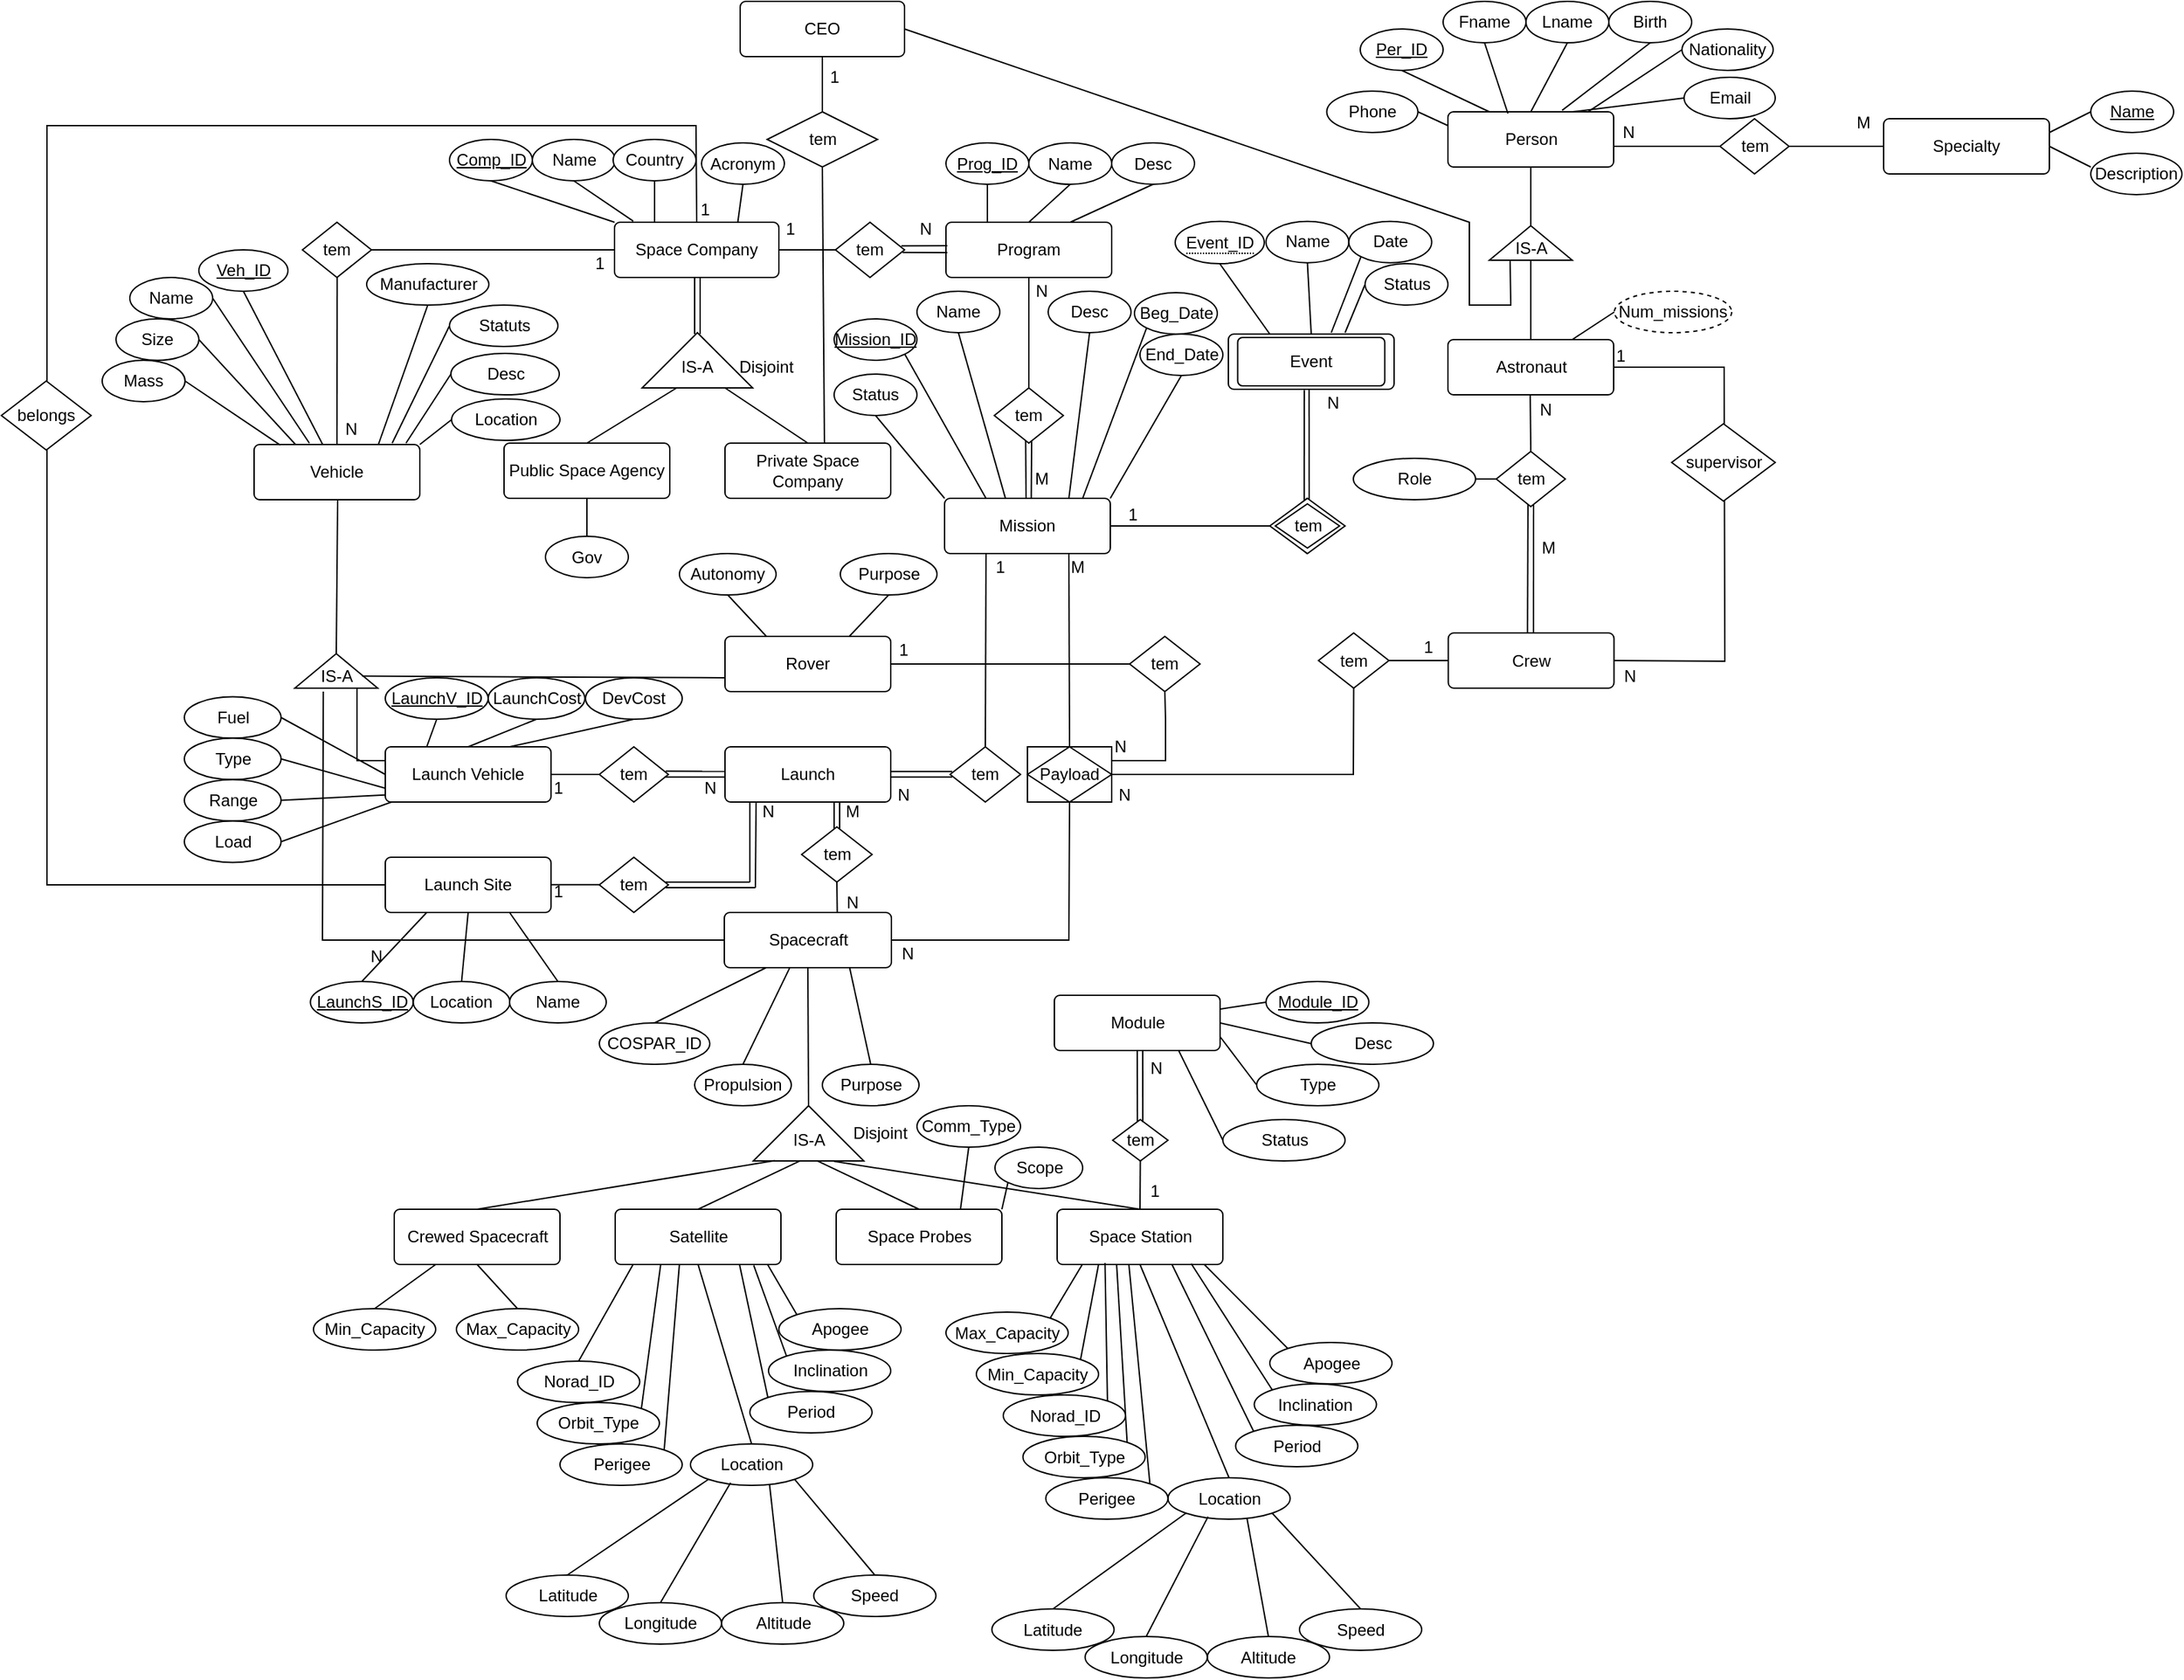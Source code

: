 <mxfile version="21.3.2" type="device">
  <diagram name="Page-1" id="BB83m_yvTzUi4F-m9Fvq">
    <mxGraphModel dx="3225" dy="1208" grid="1" gridSize="10" guides="1" tooltips="1" connect="1" arrows="1" fold="1" page="1" pageScale="1" pageWidth="850" pageHeight="1100" math="0" shadow="0">
      <root>
        <mxCell id="0" />
        <mxCell id="1" parent="0" />
        <mxCell id="YP4Gqv1PY-A-oXqR-h6G-1" value="Space Company" style="rounded=1;arcSize=10;whiteSpace=wrap;html=1;align=center;" parent="1" vertex="1">
          <mxGeometry x="1034" y="930" width="119" height="40" as="geometry" />
        </mxCell>
        <mxCell id="YP4Gqv1PY-A-oXqR-h6G-2" value="Private Space Company" style="rounded=1;arcSize=10;whiteSpace=wrap;html=1;align=center;" parent="1" vertex="1">
          <mxGeometry x="1114" y="1090" width="120" height="40" as="geometry" />
        </mxCell>
        <mxCell id="YP4Gqv1PY-A-oXqR-h6G-3" value="Public Space Agency" style="rounded=1;arcSize=10;whiteSpace=wrap;html=1;align=center;" parent="1" vertex="1">
          <mxGeometry x="954" y="1090" width="120" height="40" as="geometry" />
        </mxCell>
        <mxCell id="YP4Gqv1PY-A-oXqR-h6G-4" value="Person" style="rounded=1;arcSize=10;whiteSpace=wrap;html=1;align=center;" parent="1" vertex="1">
          <mxGeometry x="1637.5" y="850" width="120" height="40" as="geometry" />
        </mxCell>
        <mxCell id="YP4Gqv1PY-A-oXqR-h6G-5" value="Astronaut" style="rounded=1;arcSize=10;whiteSpace=wrap;html=1;align=center;" parent="1" vertex="1">
          <mxGeometry x="1637.5" y="1015" width="120" height="40" as="geometry" />
        </mxCell>
        <mxCell id="YP4Gqv1PY-A-oXqR-h6G-6" value="Spacecraft" style="rounded=1;arcSize=10;whiteSpace=wrap;html=1;align=center;" parent="1" vertex="1">
          <mxGeometry x="1113.5" y="1430" width="121" height="40" as="geometry" />
        </mxCell>
        <mxCell id="YP4Gqv1PY-A-oXqR-h6G-7" value="Crewed Spacecraft" style="rounded=1;arcSize=10;whiteSpace=wrap;html=1;align=center;" parent="1" vertex="1">
          <mxGeometry x="874.5" y="1645" width="120" height="40" as="geometry" />
        </mxCell>
        <mxCell id="YP4Gqv1PY-A-oXqR-h6G-8" value="Satellite" style="rounded=1;arcSize=10;whiteSpace=wrap;html=1;align=center;" parent="1" vertex="1">
          <mxGeometry x="1034.5" y="1645" width="120" height="40" as="geometry" />
        </mxCell>
        <mxCell id="YP4Gqv1PY-A-oXqR-h6G-9" value="Space Probes" style="rounded=1;arcSize=10;whiteSpace=wrap;html=1;align=center;" parent="1" vertex="1">
          <mxGeometry x="1194.5" y="1645" width="120" height="40" as="geometry" />
        </mxCell>
        <mxCell id="YP4Gqv1PY-A-oXqR-h6G-10" value="Space Station" style="rounded=1;arcSize=10;whiteSpace=wrap;html=1;align=center;" parent="1" vertex="1">
          <mxGeometry x="1354.5" y="1645" width="120" height="40" as="geometry" />
        </mxCell>
        <mxCell id="YP4Gqv1PY-A-oXqR-h6G-11" value="Rover" style="rounded=1;arcSize=10;whiteSpace=wrap;html=1;align=center;" parent="1" vertex="1">
          <mxGeometry x="1114" y="1230" width="120" height="40" as="geometry" />
        </mxCell>
        <mxCell id="YP4Gqv1PY-A-oXqR-h6G-12" value="Specialty" style="rounded=1;arcSize=10;whiteSpace=wrap;html=1;align=center;" parent="1" vertex="1">
          <mxGeometry x="1953" y="855" width="120" height="40" as="geometry" />
        </mxCell>
        <mxCell id="YP4Gqv1PY-A-oXqR-h6G-13" value="Module" style="rounded=1;arcSize=10;whiteSpace=wrap;html=1;align=center;" parent="1" vertex="1">
          <mxGeometry x="1352.5" y="1490" width="120" height="40" as="geometry" />
        </mxCell>
        <mxCell id="YP4Gqv1PY-A-oXqR-h6G-14" value="Program" style="rounded=1;arcSize=10;whiteSpace=wrap;html=1;align=center;" parent="1" vertex="1">
          <mxGeometry x="1274" y="930" width="120" height="40" as="geometry" />
        </mxCell>
        <mxCell id="YP4Gqv1PY-A-oXqR-h6G-15" value="Event" style="rounded=1;arcSize=10;whiteSpace=wrap;html=1;align=center;" parent="1" vertex="1">
          <mxGeometry x="1478.5" y="1011" width="120" height="40" as="geometry" />
        </mxCell>
        <mxCell id="YP4Gqv1PY-A-oXqR-h6G-16" value="Crew" style="rounded=1;arcSize=10;whiteSpace=wrap;html=1;align=center;" parent="1" vertex="1">
          <mxGeometry x="1637.75" y="1227.5" width="120" height="40" as="geometry" />
        </mxCell>
        <mxCell id="YP4Gqv1PY-A-oXqR-h6G-17" value="" style="group" parent="1" vertex="1" connectable="0">
          <mxGeometry x="1092" y="970" width="4" height="41" as="geometry" />
        </mxCell>
        <mxCell id="YP4Gqv1PY-A-oXqR-h6G-18" value="" style="endArrow=none;html=1;rounded=0;exitX=0.382;exitY=1.05;exitDx=0;exitDy=0;exitPerimeter=0;" parent="YP4Gqv1PY-A-oXqR-h6G-17" edge="1">
          <mxGeometry relative="1" as="geometry">
            <mxPoint as="sourcePoint" />
            <mxPoint y="41" as="targetPoint" />
          </mxGeometry>
        </mxCell>
        <mxCell id="YP4Gqv1PY-A-oXqR-h6G-19" value="" style="endArrow=none;html=1;rounded=0;exitX=0.382;exitY=1.05;exitDx=0;exitDy=0;exitPerimeter=0;" parent="YP4Gqv1PY-A-oXqR-h6G-17" edge="1">
          <mxGeometry relative="1" as="geometry">
            <mxPoint x="4" as="sourcePoint" />
            <mxPoint x="4" y="41" as="targetPoint" />
          </mxGeometry>
        </mxCell>
        <mxCell id="YP4Gqv1PY-A-oXqR-h6G-20" value="" style="endArrow=none;html=1;rounded=0;entryX=0.25;entryY=1;entryDx=0;entryDy=0;exitX=0.5;exitY=0;exitDx=0;exitDy=0;" parent="1" source="YP4Gqv1PY-A-oXqR-h6G-3" target="YP4Gqv1PY-A-oXqR-h6G-45" edge="1">
          <mxGeometry relative="1" as="geometry">
            <mxPoint x="844" y="1050" as="sourcePoint" />
            <mxPoint x="1004" y="1050" as="targetPoint" />
          </mxGeometry>
        </mxCell>
        <mxCell id="YP4Gqv1PY-A-oXqR-h6G-21" value="" style="endArrow=none;html=1;rounded=0;entryX=0;entryY=1;entryDx=0;entryDy=0;exitX=0.5;exitY=0;exitDx=0;exitDy=0;" parent="1" source="YP4Gqv1PY-A-oXqR-h6G-2" target="YP4Gqv1PY-A-oXqR-h6G-46" edge="1">
          <mxGeometry relative="1" as="geometry">
            <mxPoint x="1024" y="1100" as="sourcePoint" />
            <mxPoint x="1089" y="1060" as="targetPoint" />
          </mxGeometry>
        </mxCell>
        <mxCell id="YP4Gqv1PY-A-oXqR-h6G-22" value="" style="triangle;whiteSpace=wrap;html=1;rotation=-90;" parent="1" vertex="1">
          <mxGeometry x="1154.5" y="1550" width="40" height="80" as="geometry" />
        </mxCell>
        <mxCell id="YP4Gqv1PY-A-oXqR-h6G-23" value="IS-A" style="text;html=1;strokeColor=none;fillColor=none;align=center;verticalAlign=middle;whiteSpace=wrap;rounded=0;" parent="1" vertex="1">
          <mxGeometry x="1144.5" y="1580" width="60" height="30" as="geometry" />
        </mxCell>
        <mxCell id="YP4Gqv1PY-A-oXqR-h6G-24" value="" style="endArrow=none;html=1;rounded=0;entryX=0.5;entryY=0;entryDx=0;entryDy=0;exitX=0.005;exitY=0.195;exitDx=0;exitDy=0;exitPerimeter=0;" parent="1" source="YP4Gqv1PY-A-oXqR-h6G-22" target="YP4Gqv1PY-A-oXqR-h6G-7" edge="1">
          <mxGeometry relative="1" as="geometry">
            <mxPoint x="1104.5" y="1420" as="sourcePoint" />
            <mxPoint x="1044.5" y="1380" as="targetPoint" />
          </mxGeometry>
        </mxCell>
        <mxCell id="YP4Gqv1PY-A-oXqR-h6G-25" value="" style="endArrow=none;html=1;rounded=0;exitX=0.402;exitY=0.994;exitDx=0;exitDy=0;exitPerimeter=0;entryX=0.5;entryY=0;entryDx=0;entryDy=0;" parent="1" source="YP4Gqv1PY-A-oXqR-h6G-23" target="YP4Gqv1PY-A-oXqR-h6G-8" edge="1">
          <mxGeometry relative="1" as="geometry">
            <mxPoint x="1159.5" y="1500" as="sourcePoint" />
            <mxPoint x="943.5" y="1540" as="targetPoint" />
          </mxGeometry>
        </mxCell>
        <mxCell id="YP4Gqv1PY-A-oXqR-h6G-26" value="" style="endArrow=none;html=1;rounded=0;exitX=0.601;exitY=0.994;exitDx=0;exitDy=0;exitPerimeter=0;entryX=0.5;entryY=0;entryDx=0;entryDy=0;" parent="1" source="YP4Gqv1PY-A-oXqR-h6G-23" target="YP4Gqv1PY-A-oXqR-h6G-9" edge="1">
          <mxGeometry relative="1" as="geometry">
            <mxPoint x="1178.5" y="1620" as="sourcePoint" />
            <mxPoint x="1104.5" y="1660" as="targetPoint" />
          </mxGeometry>
        </mxCell>
        <mxCell id="YP4Gqv1PY-A-oXqR-h6G-27" value="" style="endArrow=none;html=1;rounded=0;entryX=0.5;entryY=0;entryDx=0;entryDy=0;exitX=0.807;exitY=1.01;exitDx=0;exitDy=0;exitPerimeter=0;" parent="1" source="YP4Gqv1PY-A-oXqR-h6G-23" target="YP4Gqv1PY-A-oXqR-h6G-10" edge="1">
          <mxGeometry relative="1" as="geometry">
            <mxPoint x="1474.5" y="1590" as="sourcePoint" />
            <mxPoint x="1258.5" y="1630" as="targetPoint" />
          </mxGeometry>
        </mxCell>
        <mxCell id="YP4Gqv1PY-A-oXqR-h6G-28" value="Disjoint" style="text;html=1;strokeColor=none;fillColor=none;align=center;verticalAlign=middle;whiteSpace=wrap;rounded=0;" parent="1" vertex="1">
          <mxGeometry x="1197.5" y="1575" width="57" height="30" as="geometry" />
        </mxCell>
        <mxCell id="YP4Gqv1PY-A-oXqR-h6G-29" value="" style="endArrow=none;html=1;rounded=0;entryX=1;entryY=0.5;entryDx=0;entryDy=0;exitX=0.5;exitY=1;exitDx=0;exitDy=0;" parent="1" source="YP4Gqv1PY-A-oXqR-h6G-6" target="YP4Gqv1PY-A-oXqR-h6G-22" edge="1">
          <mxGeometry relative="1" as="geometry">
            <mxPoint x="1253.5" y="1470" as="sourcePoint" />
            <mxPoint x="1023.5" y="1600" as="targetPoint" />
          </mxGeometry>
        </mxCell>
        <mxCell id="YP4Gqv1PY-A-oXqR-h6G-30" value="tem" style="shape=rhombus;perimeter=rhombusPerimeter;whiteSpace=wrap;html=1;align=center;" parent="1" vertex="1">
          <mxGeometry x="1394.75" y="1580" width="40" height="30" as="geometry" />
        </mxCell>
        <mxCell id="YP4Gqv1PY-A-oXqR-h6G-31" value="" style="endArrow=none;html=1;rounded=0;entryX=0.5;entryY=0;entryDx=0;entryDy=0;exitX=0.5;exitY=1;exitDx=0;exitDy=0;" parent="1" source="YP4Gqv1PY-A-oXqR-h6G-30" target="YP4Gqv1PY-A-oXqR-h6G-10" edge="1">
          <mxGeometry relative="1" as="geometry">
            <mxPoint x="1632.5" y="1685" as="sourcePoint" />
            <mxPoint x="1412.5" y="1685" as="targetPoint" />
          </mxGeometry>
        </mxCell>
        <mxCell id="YP4Gqv1PY-A-oXqR-h6G-32" value="1" style="text;html=1;align=center;verticalAlign=middle;resizable=0;points=[];autosize=1;strokeColor=none;fillColor=none;" parent="1" vertex="1">
          <mxGeometry x="1409.5" y="1617" width="30" height="30" as="geometry" />
        </mxCell>
        <mxCell id="YP4Gqv1PY-A-oXqR-h6G-33" value="N" style="text;html=1;align=center;verticalAlign=middle;resizable=0;points=[];autosize=1;strokeColor=none;fillColor=none;" parent="1" vertex="1">
          <mxGeometry x="1411" y="1528" width="30" height="30" as="geometry" />
        </mxCell>
        <mxCell id="YP4Gqv1PY-A-oXqR-h6G-34" value="" style="endArrow=none;html=1;rounded=0;entryX=0.5;entryY=1;entryDx=0;entryDy=0;exitX=1;exitY=0.5;exitDx=0;exitDy=0;" parent="1" source="YP4Gqv1PY-A-oXqR-h6G-35" target="YP4Gqv1PY-A-oXqR-h6G-4" edge="1">
          <mxGeometry relative="1" as="geometry">
            <mxPoint x="1707.5" y="955" as="sourcePoint" />
            <mxPoint x="1697.5" y="905" as="targetPoint" />
          </mxGeometry>
        </mxCell>
        <mxCell id="YP4Gqv1PY-A-oXqR-h6G-35" value="" style="triangle;whiteSpace=wrap;html=1;rotation=-90;" parent="1" vertex="1">
          <mxGeometry x="1685" y="915" width="25" height="60" as="geometry" />
        </mxCell>
        <mxCell id="YP4Gqv1PY-A-oXqR-h6G-36" value="IS-A" style="text;html=1;strokeColor=none;fillColor=none;align=center;verticalAlign=middle;whiteSpace=wrap;rounded=0;" parent="1" vertex="1">
          <mxGeometry x="1678.75" y="937.5" width="37.5" height="22.5" as="geometry" />
        </mxCell>
        <mxCell id="YP4Gqv1PY-A-oXqR-h6G-37" value="" style="endArrow=none;html=1;rounded=0;exitX=0.5;exitY=0;exitDx=0;exitDy=0;entryX=0;entryY=0.5;entryDx=0;entryDy=0;" parent="1" source="YP4Gqv1PY-A-oXqR-h6G-5" target="YP4Gqv1PY-A-oXqR-h6G-35" edge="1">
          <mxGeometry relative="1" as="geometry">
            <mxPoint x="1697.21" y="988" as="sourcePoint" />
            <mxPoint x="1697.5" y="955" as="targetPoint" />
          </mxGeometry>
        </mxCell>
        <mxCell id="YP4Gqv1PY-A-oXqR-h6G-38" value="" style="endArrow=none;html=1;rounded=0;entryX=0;entryY=0.5;entryDx=0;entryDy=0;" parent="1" target="YP4Gqv1PY-A-oXqR-h6G-39" edge="1">
          <mxGeometry relative="1" as="geometry">
            <mxPoint x="1757.5" y="875" as="sourcePoint" />
            <mxPoint x="1877.5" y="875" as="targetPoint" />
            <Array as="points">
              <mxPoint x="1817.5" y="875" />
            </Array>
          </mxGeometry>
        </mxCell>
        <mxCell id="YP4Gqv1PY-A-oXqR-h6G-39" value="tem" style="shape=rhombus;perimeter=rhombusPerimeter;whiteSpace=wrap;html=1;align=center;" parent="1" vertex="1">
          <mxGeometry x="1834.5" y="855" width="50" height="40" as="geometry" />
        </mxCell>
        <mxCell id="YP4Gqv1PY-A-oXqR-h6G-40" value="N" style="text;html=1;align=center;verticalAlign=middle;resizable=0;points=[];autosize=1;strokeColor=none;fillColor=none;" parent="1" vertex="1">
          <mxGeometry x="1752.5" y="850" width="30" height="30" as="geometry" />
        </mxCell>
        <mxCell id="YP4Gqv1PY-A-oXqR-h6G-41" value="M" style="text;html=1;align=center;verticalAlign=middle;resizable=0;points=[];autosize=1;strokeColor=none;fillColor=none;" parent="1" vertex="1">
          <mxGeometry x="1923" y="842.5" width="30" height="30" as="geometry" />
        </mxCell>
        <mxCell id="YP4Gqv1PY-A-oXqR-h6G-42" value="" style="group;rotation=90;" parent="1" vertex="1" connectable="0">
          <mxGeometry x="1248" y="1004" width="65" height="72" as="geometry" />
        </mxCell>
        <mxCell id="YP4Gqv1PY-A-oXqR-h6G-43" value="" style="group" parent="YP4Gqv1PY-A-oXqR-h6G-42" vertex="1" connectable="0">
          <mxGeometry x="-194" y="6" width="259" height="66" as="geometry" />
        </mxCell>
        <mxCell id="YP4Gqv1PY-A-oXqR-h6G-44" value="" style="triangle;whiteSpace=wrap;html=1;rotation=-90;" parent="YP4Gqv1PY-A-oXqR-h6G-43" vertex="1">
          <mxGeometry x="20" y="-20" width="40" height="80" as="geometry" />
        </mxCell>
        <mxCell id="YP4Gqv1PY-A-oXqR-h6G-45" value="IS-A" style="text;html=1;strokeColor=none;fillColor=none;align=center;verticalAlign=middle;whiteSpace=wrap;rounded=0;" parent="YP4Gqv1PY-A-oXqR-h6G-43" vertex="1">
          <mxGeometry x="10" y="10" width="60" height="30" as="geometry" />
        </mxCell>
        <mxCell id="YP4Gqv1PY-A-oXqR-h6G-46" value="Disjoint" style="text;html=1;strokeColor=none;fillColor=none;align=center;verticalAlign=middle;whiteSpace=wrap;rounded=0;" parent="YP4Gqv1PY-A-oXqR-h6G-43" vertex="1">
          <mxGeometry x="60" y="10" width="60" height="30" as="geometry" />
        </mxCell>
        <mxCell id="YP4Gqv1PY-A-oXqR-h6G-47" value="Mission_ID" style="ellipse;whiteSpace=wrap;html=1;align=center;fontStyle=4;" parent="YP4Gqv1PY-A-oXqR-h6G-43" vertex="1">
          <mxGeometry x="139" y="-10" width="60" height="30" as="geometry" />
        </mxCell>
        <mxCell id="YP4Gqv1PY-A-oXqR-h6G-48" value="Status" style="ellipse;whiteSpace=wrap;html=1;align=center;" parent="YP4Gqv1PY-A-oXqR-h6G-43" vertex="1">
          <mxGeometry x="139" y="30" width="60" height="30" as="geometry" />
        </mxCell>
        <mxCell id="YP4Gqv1PY-A-oXqR-h6G-49" value="" style="endArrow=none;html=1;rounded=0;entryX=0;entryY=0.5;entryDx=0;entryDy=0;exitX=1;exitY=0.5;exitDx=0;exitDy=0;" parent="1" source="YP4Gqv1PY-A-oXqR-h6G-1" edge="1">
          <mxGeometry relative="1" as="geometry">
            <mxPoint x="1164" y="950" as="sourcePoint" />
            <mxPoint x="1194" y="950" as="targetPoint" />
          </mxGeometry>
        </mxCell>
        <mxCell id="YP4Gqv1PY-A-oXqR-h6G-50" value="1" style="text;html=1;align=center;verticalAlign=middle;resizable=0;points=[];autosize=1;strokeColor=none;fillColor=none;" parent="1" vertex="1">
          <mxGeometry x="1145.5" y="920" width="30" height="30" as="geometry" />
        </mxCell>
        <mxCell id="YP4Gqv1PY-A-oXqR-h6G-51" value="N" style="text;html=1;align=center;verticalAlign=middle;resizable=0;points=[];autosize=1;strokeColor=none;fillColor=none;" parent="1" vertex="1">
          <mxGeometry x="1244" y="920" width="30" height="30" as="geometry" />
        </mxCell>
        <mxCell id="YP4Gqv1PY-A-oXqR-h6G-52" value="tem" style="shape=rhombus;perimeter=rhombusPerimeter;whiteSpace=wrap;html=1;align=center;" parent="1" vertex="1">
          <mxGeometry x="1309" y="1050" width="50" height="40" as="geometry" />
        </mxCell>
        <mxCell id="YP4Gqv1PY-A-oXqR-h6G-53" value="" style="endArrow=none;html=1;rounded=0;entryX=0.5;entryY=1;entryDx=0;entryDy=0;exitX=0.5;exitY=0;exitDx=0;exitDy=0;" parent="1" source="YP4Gqv1PY-A-oXqR-h6G-52" target="YP4Gqv1PY-A-oXqR-h6G-14" edge="1">
          <mxGeometry relative="1" as="geometry">
            <mxPoint x="1323" y="1010" as="sourcePoint" />
            <mxPoint x="1353" y="1010" as="targetPoint" />
          </mxGeometry>
        </mxCell>
        <mxCell id="YP4Gqv1PY-A-oXqR-h6G-54" value="tem" style="shape=rhombus;perimeter=rhombusPerimeter;whiteSpace=wrap;html=1;align=center;" parent="1" vertex="1">
          <mxGeometry x="1023" y="1310" width="50" height="40" as="geometry" />
        </mxCell>
        <mxCell id="YP4Gqv1PY-A-oXqR-h6G-55" value="tem" style="shape=rhombus;perimeter=rhombusPerimeter;whiteSpace=wrap;html=1;align=center;" parent="1" vertex="1">
          <mxGeometry x="1023" y="1390" width="50" height="40" as="geometry" />
        </mxCell>
        <mxCell id="YP4Gqv1PY-A-oXqR-h6G-56" value="Launch Vehicle" style="rounded=1;arcSize=10;whiteSpace=wrap;html=1;align=center;" parent="1" vertex="1">
          <mxGeometry x="868" y="1310" width="120" height="40" as="geometry" />
        </mxCell>
        <mxCell id="YP4Gqv1PY-A-oXqR-h6G-57" value="Launch Site" style="rounded=1;arcSize=10;whiteSpace=wrap;html=1;align=center;" parent="1" vertex="1">
          <mxGeometry x="868" y="1390" width="120" height="40" as="geometry" />
        </mxCell>
        <mxCell id="YP4Gqv1PY-A-oXqR-h6G-58" value="" style="endArrow=none;html=1;rounded=0;exitX=1;exitY=0.5;exitDx=0;exitDy=0;" parent="1" edge="1">
          <mxGeometry relative="1" as="geometry">
            <mxPoint x="988" y="1330" as="sourcePoint" />
            <mxPoint x="1023.5" y="1330" as="targetPoint" />
          </mxGeometry>
        </mxCell>
        <mxCell id="YP4Gqv1PY-A-oXqR-h6G-59" value="1" style="text;html=1;align=center;verticalAlign=middle;resizable=0;points=[];autosize=1;strokeColor=none;fillColor=none;" parent="1" vertex="1">
          <mxGeometry x="978" y="1325" width="30" height="30" as="geometry" />
        </mxCell>
        <mxCell id="YP4Gqv1PY-A-oXqR-h6G-60" value="1" style="text;html=1;align=center;verticalAlign=middle;resizable=0;points=[];autosize=1;strokeColor=none;fillColor=none;" parent="1" vertex="1">
          <mxGeometry x="978" y="1400" width="30" height="30" as="geometry" />
        </mxCell>
        <mxCell id="YP4Gqv1PY-A-oXqR-h6G-61" value="" style="endArrow=none;html=1;rounded=0;exitX=0.945;exitY=0.546;exitDx=0;exitDy=0;exitPerimeter=0;entryX=-0.001;entryY=0.546;entryDx=0;entryDy=0;entryPerimeter=0;" parent="1" source="YP4Gqv1PY-A-oXqR-h6G-54" target="YP4Gqv1PY-A-oXqR-h6G-118" edge="1">
          <mxGeometry relative="1" as="geometry">
            <mxPoint x="1074" y="1331.9" as="sourcePoint" />
            <mxPoint x="1098" y="1340" as="targetPoint" />
          </mxGeometry>
        </mxCell>
        <mxCell id="YP4Gqv1PY-A-oXqR-h6G-62" value="" style="endArrow=none;html=1;rounded=0;exitX=0.961;exitY=0.441;exitDx=0;exitDy=0;exitPerimeter=0;entryX=0.002;entryY=0.445;entryDx=0;entryDy=0;entryPerimeter=0;" parent="1" source="YP4Gqv1PY-A-oXqR-h6G-54" target="YP4Gqv1PY-A-oXqR-h6G-118" edge="1">
          <mxGeometry relative="1" as="geometry">
            <mxPoint x="1074" y="1327.9" as="sourcePoint" />
            <mxPoint x="1092" y="1328" as="targetPoint" />
          </mxGeometry>
        </mxCell>
        <mxCell id="YP4Gqv1PY-A-oXqR-h6G-63" value="N" style="text;html=1;align=center;verticalAlign=middle;resizable=0;points=[];autosize=1;strokeColor=none;fillColor=none;" parent="1" vertex="1">
          <mxGeometry x="1088" y="1325" width="30" height="30" as="geometry" />
        </mxCell>
        <mxCell id="YP4Gqv1PY-A-oXqR-h6G-64" value="" style="group;rotation=0;flipH=1;" parent="1" vertex="1" connectable="0">
          <mxGeometry x="1125" y="1360" width="35" height="12" as="geometry" />
        </mxCell>
        <mxCell id="YP4Gqv1PY-A-oXqR-h6G-65" value="" style="endArrow=none;html=1;rounded=0;" parent="YP4Gqv1PY-A-oXqR-h6G-64" edge="1">
          <mxGeometry relative="1" as="geometry">
            <mxPoint x="7" y="48" as="sourcePoint" />
            <mxPoint x="7" y="-10" as="targetPoint" />
          </mxGeometry>
        </mxCell>
        <mxCell id="YP4Gqv1PY-A-oXqR-h6G-66" value="" style="endArrow=none;html=1;rounded=0;" parent="YP4Gqv1PY-A-oXqR-h6G-64" edge="1">
          <mxGeometry relative="1" as="geometry">
            <mxPoint x="11" y="52" as="sourcePoint" />
            <mxPoint x="11.5" y="-10" as="targetPoint" />
          </mxGeometry>
        </mxCell>
        <mxCell id="YP4Gqv1PY-A-oXqR-h6G-67" value="N" style="text;html=1;align=center;verticalAlign=middle;resizable=0;points=[];autosize=1;strokeColor=none;fillColor=none;" parent="YP4Gqv1PY-A-oXqR-h6G-64" vertex="1">
          <mxGeometry x="5" y="-18" width="30" height="30" as="geometry" />
        </mxCell>
        <mxCell id="YP4Gqv1PY-A-oXqR-h6G-68" value="" style="group;rotation=0;flipH=1;" parent="1" vertex="1" connectable="0">
          <mxGeometry x="1081" y="1408" width="18" height="4.1" as="geometry" />
        </mxCell>
        <mxCell id="YP4Gqv1PY-A-oXqR-h6G-69" value="" style="endArrow=none;html=1;rounded=0;entryX=0.053;entryY=0.549;entryDx=0;entryDy=0;entryPerimeter=0;" parent="YP4Gqv1PY-A-oXqR-h6G-68" edge="1">
          <mxGeometry relative="1" as="geometry">
            <mxPoint x="55" y="4" as="sourcePoint" />
            <mxPoint y="4" as="targetPoint" />
          </mxGeometry>
        </mxCell>
        <mxCell id="YP4Gqv1PY-A-oXqR-h6G-70" value="" style="endArrow=none;html=1;rounded=0;entryX=0.056;entryY=0.44;entryDx=0;entryDy=0;entryPerimeter=0;" parent="YP4Gqv1PY-A-oXqR-h6G-68" edge="1">
          <mxGeometry relative="1" as="geometry">
            <mxPoint x="51" as="sourcePoint" />
            <mxPoint as="targetPoint" />
          </mxGeometry>
        </mxCell>
        <mxCell id="YP4Gqv1PY-A-oXqR-h6G-71" value="" style="group;rotation=0;flipH=1;" parent="1" vertex="1" connectable="0">
          <mxGeometry x="1071" y="1408" width="18" height="4.1" as="geometry" />
        </mxCell>
        <mxCell id="YP4Gqv1PY-A-oXqR-h6G-72" value="" style="endArrow=none;html=1;rounded=0;entryX=0.053;entryY=0.549;entryDx=0;entryDy=0;entryPerimeter=0;" parent="YP4Gqv1PY-A-oXqR-h6G-71" edge="1">
          <mxGeometry relative="1" as="geometry">
            <mxPoint x="55" y="4" as="sourcePoint" />
            <mxPoint y="4" as="targetPoint" />
          </mxGeometry>
        </mxCell>
        <mxCell id="YP4Gqv1PY-A-oXqR-h6G-73" value="" style="endArrow=none;html=1;rounded=0;entryX=0.056;entryY=0.44;entryDx=0;entryDy=0;entryPerimeter=0;" parent="YP4Gqv1PY-A-oXqR-h6G-71" edge="1">
          <mxGeometry relative="1" as="geometry">
            <mxPoint x="51" as="sourcePoint" />
            <mxPoint as="targetPoint" />
          </mxGeometry>
        </mxCell>
        <mxCell id="YP4Gqv1PY-A-oXqR-h6G-74" value="" style="endArrow=none;html=1;rounded=0;entryX=0;entryY=0.5;entryDx=0;entryDy=0;exitX=1;exitY=0.5;exitDx=0;exitDy=0;" parent="1" edge="1">
          <mxGeometry relative="1" as="geometry">
            <mxPoint x="988" y="1409.86" as="sourcePoint" />
            <mxPoint x="1023" y="1409.86" as="targetPoint" />
          </mxGeometry>
        </mxCell>
        <mxCell id="YP4Gqv1PY-A-oXqR-h6G-75" value="Vehicle" style="rounded=1;arcSize=10;whiteSpace=wrap;html=1;align=center;" parent="1" vertex="1">
          <mxGeometry x="773" y="1091" width="120" height="40" as="geometry" />
        </mxCell>
        <mxCell id="YP4Gqv1PY-A-oXqR-h6G-76" value="" style="triangle;whiteSpace=wrap;html=1;rotation=-90;" parent="1" vertex="1">
          <mxGeometry x="820" y="1225" width="25" height="60" as="geometry" />
        </mxCell>
        <mxCell id="YP4Gqv1PY-A-oXqR-h6G-77" value="IS-A" style="text;html=1;strokeColor=none;fillColor=none;align=center;verticalAlign=middle;whiteSpace=wrap;rounded=0;" parent="1" vertex="1">
          <mxGeometry x="813.75" y="1247.5" width="37.5" height="22.5" as="geometry" />
        </mxCell>
        <mxCell id="YP4Gqv1PY-A-oXqR-h6G-78" value="" style="endArrow=none;html=1;rounded=0;entryX=1;entryY=0.5;entryDx=0;entryDy=0;exitX=0.5;exitY=1;exitDx=0;exitDy=0;" parent="1" target="YP4Gqv1PY-A-oXqR-h6G-76" edge="1">
          <mxGeometry relative="1" as="geometry">
            <mxPoint x="833.5" y="1131" as="sourcePoint" />
            <mxPoint x="832.5" y="1176" as="targetPoint" />
          </mxGeometry>
        </mxCell>
        <mxCell id="YP4Gqv1PY-A-oXqR-h6G-79" value="" style="endArrow=none;html=1;rounded=0;exitX=0;exitY=0.75;exitDx=0;exitDy=0;entryX=0;entryY=0.25;entryDx=0;entryDy=0;" parent="1" source="YP4Gqv1PY-A-oXqR-h6G-76" target="YP4Gqv1PY-A-oXqR-h6G-56" edge="1">
          <mxGeometry relative="1" as="geometry">
            <mxPoint x="784.67" y="1270" as="sourcePoint" />
            <mxPoint x="786.5" y="1318" as="targetPoint" />
            <Array as="points">
              <mxPoint x="847.5" y="1320" />
            </Array>
          </mxGeometry>
        </mxCell>
        <mxCell id="YP4Gqv1PY-A-oXqR-h6G-80" value="" style="endArrow=none;html=1;rounded=0;exitX=0.25;exitY=1;exitDx=0;exitDy=0;entryX=0;entryY=0.5;entryDx=0;entryDy=0;" parent="1" source="YP4Gqv1PY-A-oXqR-h6G-77" target="YP4Gqv1PY-A-oXqR-h6G-6" edge="1">
          <mxGeometry relative="1" as="geometry">
            <mxPoint x="760.5" y="1267" as="sourcePoint" />
            <mxPoint x="754.5" y="1566.571" as="targetPoint" />
            <Array as="points">
              <mxPoint x="822.5" y="1450" />
            </Array>
          </mxGeometry>
        </mxCell>
        <mxCell id="YP4Gqv1PY-A-oXqR-h6G-81" value="tem" style="shape=rhombus;perimeter=rhombusPerimeter;whiteSpace=wrap;html=1;align=center;" parent="1" vertex="1">
          <mxGeometry x="808" y="930" width="50" height="40" as="geometry" />
        </mxCell>
        <mxCell id="YP4Gqv1PY-A-oXqR-h6G-82" value="" style="endArrow=none;html=1;rounded=0;entryX=0.5;entryY=0;entryDx=0;entryDy=0;exitX=0.5;exitY=1;exitDx=0;exitDy=0;" parent="1" target="YP4Gqv1PY-A-oXqR-h6G-75" edge="1">
          <mxGeometry relative="1" as="geometry">
            <mxPoint x="833.16" y="970" as="sourcePoint" />
            <mxPoint x="832.66" y="1022" as="targetPoint" />
          </mxGeometry>
        </mxCell>
        <mxCell id="YP4Gqv1PY-A-oXqR-h6G-83" value="" style="endArrow=none;html=1;rounded=0;exitX=1;exitY=0.5;exitDx=0;exitDy=0;" parent="1" source="YP4Gqv1PY-A-oXqR-h6G-81" target="YP4Gqv1PY-A-oXqR-h6G-1" edge="1">
          <mxGeometry relative="1" as="geometry">
            <mxPoint x="783.16" y="980" as="sourcePoint" />
            <mxPoint x="783" y="1101" as="targetPoint" />
          </mxGeometry>
        </mxCell>
        <mxCell id="YP4Gqv1PY-A-oXqR-h6G-84" value="N" style="text;html=1;align=center;verticalAlign=middle;resizable=0;points=[];autosize=1;strokeColor=none;fillColor=none;" parent="1" vertex="1">
          <mxGeometry x="828" y="1065" width="30" height="30" as="geometry" />
        </mxCell>
        <mxCell id="YP4Gqv1PY-A-oXqR-h6G-85" value="1" style="text;html=1;align=center;verticalAlign=middle;resizable=0;points=[];autosize=1;strokeColor=none;fillColor=none;" parent="1" vertex="1">
          <mxGeometry x="1008" y="945" width="30" height="30" as="geometry" />
        </mxCell>
        <mxCell id="YP4Gqv1PY-A-oXqR-h6G-86" value="" style="endArrow=none;html=1;rounded=0;entryX=0;entryY=0.75;entryDx=0;entryDy=0;exitX=1;exitY=0.5;exitDx=0;exitDy=0;" parent="1" source="YP4Gqv1PY-A-oXqR-h6G-77" target="YP4Gqv1PY-A-oXqR-h6G-11" edge="1">
          <mxGeometry relative="1" as="geometry">
            <mxPoint x="783" y="1201" as="sourcePoint" />
            <mxPoint x="782.5" y="1253" as="targetPoint" />
          </mxGeometry>
        </mxCell>
        <mxCell id="YP4Gqv1PY-A-oXqR-h6G-87" value="Payload" style="shape=associativeEntity;whiteSpace=wrap;html=1;align=center;" parent="1" vertex="1">
          <mxGeometry x="1333" y="1310" width="61" height="40" as="geometry" />
        </mxCell>
        <mxCell id="YP4Gqv1PY-A-oXqR-h6G-88" value="" style="endArrow=none;html=1;rounded=0;exitX=1;exitY=0.5;exitDx=0;exitDy=0;entryX=0.5;entryY=1;entryDx=0;entryDy=0;" parent="1" source="YP4Gqv1PY-A-oXqR-h6G-6" target="YP4Gqv1PY-A-oXqR-h6G-87" edge="1">
          <mxGeometry relative="1" as="geometry">
            <mxPoint x="1262.5" y="1470" as="sourcePoint" />
            <mxPoint x="1422.5" y="1470" as="targetPoint" />
            <Array as="points">
              <mxPoint x="1363" y="1450" />
            </Array>
          </mxGeometry>
        </mxCell>
        <mxCell id="YP4Gqv1PY-A-oXqR-h6G-89" value="" style="endArrow=none;html=1;rounded=0;exitX=0.5;exitY=0;exitDx=0;exitDy=0;entryX=0.75;entryY=1;entryDx=0;entryDy=0;" parent="1" source="YP4Gqv1PY-A-oXqR-h6G-87" target="YP4Gqv1PY-A-oXqR-h6G-113" edge="1">
          <mxGeometry relative="1" as="geometry">
            <mxPoint x="1200.5" y="1460" as="sourcePoint" />
            <mxPoint x="1362.5" y="1230" as="targetPoint" />
          </mxGeometry>
        </mxCell>
        <mxCell id="YP4Gqv1PY-A-oXqR-h6G-90" value="N" style="text;html=1;align=center;verticalAlign=middle;resizable=0;points=[];autosize=1;strokeColor=none;fillColor=none;" parent="1" vertex="1">
          <mxGeometry x="1230.5" y="1445" width="30" height="30" as="geometry" />
        </mxCell>
        <mxCell id="YP4Gqv1PY-A-oXqR-h6G-91" value="M" style="text;html=1;align=center;verticalAlign=middle;resizable=0;points=[];autosize=1;strokeColor=none;fillColor=none;" parent="1" vertex="1">
          <mxGeometry x="1354" y="1165" width="30" height="30" as="geometry" />
        </mxCell>
        <mxCell id="YP4Gqv1PY-A-oXqR-h6G-92" value="M" style="text;html=1;align=center;verticalAlign=middle;resizable=0;points=[];autosize=1;strokeColor=none;fillColor=none;" parent="1" vertex="1">
          <mxGeometry x="1328" y="1101" width="30" height="30" as="geometry" />
        </mxCell>
        <mxCell id="YP4Gqv1PY-A-oXqR-h6G-93" value="N" style="text;html=1;align=center;verticalAlign=middle;resizable=0;points=[];autosize=1;strokeColor=none;fillColor=none;" parent="1" vertex="1">
          <mxGeometry x="1328" y="965" width="30" height="30" as="geometry" />
        </mxCell>
        <mxCell id="YP4Gqv1PY-A-oXqR-h6G-94" value="" style="endArrow=none;html=1;rounded=0;exitX=0.5;exitY=0;exitDx=0;exitDy=0;entryX=0;entryY=0.5;entryDx=0;entryDy=0;" parent="1" source="YP4Gqv1PY-A-oXqR-h6G-99" edge="1">
          <mxGeometry relative="1" as="geometry">
            <mxPoint x="1697.08" y="1112" as="sourcePoint" />
            <mxPoint x="1697.08" y="1055" as="targetPoint" />
          </mxGeometry>
        </mxCell>
        <mxCell id="YP4Gqv1PY-A-oXqR-h6G-95" value="" style="group;rotation=90;" parent="1" vertex="1" connectable="0">
          <mxGeometry x="1670.5" y="1147" width="54" height="34.02" as="geometry" />
        </mxCell>
        <mxCell id="YP4Gqv1PY-A-oXqR-h6G-96" value="" style="endArrow=none;html=1;rounded=0;entryX=0.478;entryY=0.003;entryDx=0;entryDy=0;entryPerimeter=0;exitX=0.94;exitY=0.557;exitDx=0;exitDy=0;exitPerimeter=0;" parent="YP4Gqv1PY-A-oXqR-h6G-95" target="YP4Gqv1PY-A-oXqR-h6G-16" edge="1">
          <mxGeometry relative="1" as="geometry">
            <mxPoint x="25" y="-25" as="sourcePoint" />
            <mxPoint x="25" y="29" as="targetPoint" />
          </mxGeometry>
        </mxCell>
        <mxCell id="YP4Gqv1PY-A-oXqR-h6G-97" value="" style="endArrow=none;html=1;rounded=0;exitX=0.94;exitY=0.453;exitDx=0;exitDy=0;exitPerimeter=0;entryX=0.514;entryY=0.011;entryDx=0;entryDy=0;entryPerimeter=0;" parent="YP4Gqv1PY-A-oXqR-h6G-95" target="YP4Gqv1PY-A-oXqR-h6G-16" edge="1">
          <mxGeometry relative="1" as="geometry">
            <mxPoint x="29" y="-25" as="sourcePoint" />
            <mxPoint x="29" y="29" as="targetPoint" />
          </mxGeometry>
        </mxCell>
        <mxCell id="YP4Gqv1PY-A-oXqR-h6G-98" value="M" style="text;html=1;align=center;verticalAlign=middle;resizable=0;points=[];autosize=1;strokeColor=none;fillColor=none;" parent="YP4Gqv1PY-A-oXqR-h6G-95" vertex="1">
          <mxGeometry x="24" y="4.02" width="30" height="30" as="geometry" />
        </mxCell>
        <mxCell id="YP4Gqv1PY-A-oXqR-h6G-99" value="tem" style="shape=rhombus;perimeter=rhombusPerimeter;whiteSpace=wrap;html=1;align=center;" parent="1" vertex="1">
          <mxGeometry x="1672.5" y="1096" width="50" height="40" as="geometry" />
        </mxCell>
        <mxCell id="YP4Gqv1PY-A-oXqR-h6G-100" value="N" style="text;html=1;align=center;verticalAlign=middle;resizable=0;points=[];autosize=1;strokeColor=none;fillColor=none;" parent="1" vertex="1">
          <mxGeometry x="1692.5" y="1051" width="30" height="30" as="geometry" />
        </mxCell>
        <mxCell id="YP4Gqv1PY-A-oXqR-h6G-101" value="" style="endArrow=none;html=1;rounded=0;entryX=0.5;entryY=1;entryDx=0;entryDy=0;exitX=1;exitY=0.5;exitDx=0;exitDy=0;" parent="1" source="YP4Gqv1PY-A-oXqR-h6G-87" target="YP4Gqv1PY-A-oXqR-h6G-299" edge="1">
          <mxGeometry relative="1" as="geometry">
            <mxPoint x="1473" y="1340" as="sourcePoint" />
            <mxPoint x="1817.5" y="1265" as="targetPoint" />
            <Array as="points">
              <mxPoint x="1513" y="1330" />
              <mxPoint x="1569" y="1330" />
            </Array>
          </mxGeometry>
        </mxCell>
        <mxCell id="YP4Gqv1PY-A-oXqR-h6G-102" value="1" style="text;html=1;align=center;verticalAlign=middle;resizable=0;points=[];autosize=1;strokeColor=none;fillColor=none;" parent="1" vertex="1">
          <mxGeometry x="1227.5" y="1225" width="30" height="30" as="geometry" />
        </mxCell>
        <mxCell id="YP4Gqv1PY-A-oXqR-h6G-103" value="1" style="text;html=1;align=center;verticalAlign=middle;resizable=0;points=[];autosize=1;strokeColor=none;fillColor=none;" parent="1" vertex="1">
          <mxGeometry x="1607.75" y="1222.5" width="30" height="30" as="geometry" />
        </mxCell>
        <mxCell id="YP4Gqv1PY-A-oXqR-h6G-104" value="tem" style="shape=rhombus;perimeter=rhombusPerimeter;whiteSpace=wrap;html=1;align=center;" parent="1" vertex="1">
          <mxGeometry x="1510.5" y="1130" width="50" height="40" as="geometry" />
        </mxCell>
        <mxCell id="YP4Gqv1PY-A-oXqR-h6G-105" value="" style="endArrow=none;html=1;rounded=0;exitX=0;exitY=0.5;exitDx=0;exitDy=0;" parent="1" source="YP4Gqv1PY-A-oXqR-h6G-104" edge="1">
          <mxGeometry relative="1" as="geometry">
            <mxPoint x="1507.5" y="1045" as="sourcePoint" />
            <mxPoint x="1393" y="1150" as="targetPoint" />
          </mxGeometry>
        </mxCell>
        <mxCell id="YP4Gqv1PY-A-oXqR-h6G-106" value="N" style="text;html=1;align=center;verticalAlign=middle;resizable=0;points=[];autosize=1;strokeColor=none;fillColor=none;" parent="1" vertex="1">
          <mxGeometry x="1538.5" y="1046" width="30" height="30" as="geometry" />
        </mxCell>
        <mxCell id="YP4Gqv1PY-A-oXqR-h6G-107" value="1" style="text;html=1;align=center;verticalAlign=middle;resizable=0;points=[];autosize=1;strokeColor=none;fillColor=none;" parent="1" vertex="1">
          <mxGeometry x="1394" y="1127" width="30" height="30" as="geometry" />
        </mxCell>
        <mxCell id="YP4Gqv1PY-A-oXqR-h6G-108" value="" style="endArrow=none;html=1;rounded=0;exitX=0.382;exitY=1.05;exitDx=0;exitDy=0;exitPerimeter=0;entryX=0.934;entryY=0.429;entryDx=0;entryDy=0;entryPerimeter=0;" parent="1" edge="1">
          <mxGeometry relative="1" as="geometry">
            <mxPoint x="1275" y="947" as="sourcePoint" />
            <mxPoint x="1241.7" y="947.16" as="targetPoint" />
          </mxGeometry>
        </mxCell>
        <mxCell id="YP4Gqv1PY-A-oXqR-h6G-109" value="" style="endArrow=none;html=1;rounded=0;entryX=0.951;entryY=0.547;entryDx=0;entryDy=0;entryPerimeter=0;" parent="1" edge="1">
          <mxGeometry relative="1" as="geometry">
            <mxPoint x="1275" y="952" as="sourcePoint" />
            <mxPoint x="1242.55" y="951.88" as="targetPoint" />
          </mxGeometry>
        </mxCell>
        <mxCell id="YP4Gqv1PY-A-oXqR-h6G-110" value="" style="group;rotation=90;" parent="1" vertex="1" connectable="0">
          <mxGeometry x="1519.5" y="1084" width="54" height="4.02" as="geometry" />
        </mxCell>
        <mxCell id="YP4Gqv1PY-A-oXqR-h6G-111" value="" style="endArrow=none;html=1;rounded=0;entryX=0.53;entryY=0.032;entryDx=0;entryDy=0;entryPerimeter=0;exitX=0.487;exitY=0.99;exitDx=0;exitDy=0;exitPerimeter=0;" parent="1" source="YP4Gqv1PY-A-oXqR-h6G-15" target="YP4Gqv1PY-A-oXqR-h6G-104" edge="1">
          <mxGeometry relative="1" as="geometry">
            <mxPoint x="1552.5" y="970" as="sourcePoint" />
            <mxPoint x="1551.5" y="993" as="targetPoint" />
          </mxGeometry>
        </mxCell>
        <mxCell id="YP4Gqv1PY-A-oXqR-h6G-112" value="" style="endArrow=none;html=1;rounded=0;entryX=0.458;entryY=0.035;entryDx=0;entryDy=0;entryPerimeter=0;exitX=0.458;exitY=1.017;exitDx=0;exitDy=0;exitPerimeter=0;" parent="1" source="YP4Gqv1PY-A-oXqR-h6G-15" target="YP4Gqv1PY-A-oXqR-h6G-104" edge="1">
          <mxGeometry relative="1" as="geometry">
            <mxPoint x="1533.5" y="1090" as="sourcePoint" />
            <mxPoint x="1547.5" y="999" as="targetPoint" />
          </mxGeometry>
        </mxCell>
        <mxCell id="YP4Gqv1PY-A-oXqR-h6G-113" value="Mission" style="rounded=1;arcSize=10;whiteSpace=wrap;html=1;align=center;" parent="1" vertex="1">
          <mxGeometry x="1273" y="1130" width="120" height="40" as="geometry" />
        </mxCell>
        <mxCell id="YP4Gqv1PY-A-oXqR-h6G-114" value="" style="endArrow=none;html=1;rounded=0;entryX=0.523;entryY=0.011;entryDx=0;entryDy=0;entryPerimeter=0;exitX=0.541;exitY=0.954;exitDx=0;exitDy=0;exitPerimeter=0;" parent="1" source="YP4Gqv1PY-A-oXqR-h6G-52" target="YP4Gqv1PY-A-oXqR-h6G-113" edge="1">
          <mxGeometry relative="1" as="geometry">
            <mxPoint x="1335.71" y="1090" as="sourcePoint" />
            <mxPoint x="1335.71" y="1120" as="targetPoint" />
          </mxGeometry>
        </mxCell>
        <mxCell id="YP4Gqv1PY-A-oXqR-h6G-115" value="" style="endArrow=none;html=1;rounded=0;exitX=0.454;exitY=0.962;exitDx=0;exitDy=0;exitPerimeter=0;" parent="1" source="YP4Gqv1PY-A-oXqR-h6G-52" edge="1">
          <mxGeometry relative="1" as="geometry">
            <mxPoint x="1331.71" y="1090" as="sourcePoint" />
            <mxPoint x="1332" y="1130" as="targetPoint" />
          </mxGeometry>
        </mxCell>
        <mxCell id="YP4Gqv1PY-A-oXqR-h6G-116" value="" style="endArrow=none;html=1;rounded=0;entryX=0.5;entryY=1;entryDx=0;entryDy=0;" parent="1" target="YP4Gqv1PY-A-oXqR-h6G-117" edge="1">
          <mxGeometry relative="1" as="geometry">
            <mxPoint x="1186" y="1090" as="sourcePoint" />
            <mxPoint x="1553" y="870" as="targetPoint" />
            <Array as="points" />
          </mxGeometry>
        </mxCell>
        <mxCell id="YP4Gqv1PY-A-oXqR-h6G-117" value="tem" style="shape=rhombus;perimeter=rhombusPerimeter;whiteSpace=wrap;html=1;align=center;" parent="1" vertex="1">
          <mxGeometry x="1144.5" y="850" width="80" height="40" as="geometry" />
        </mxCell>
        <mxCell id="YP4Gqv1PY-A-oXqR-h6G-118" value="Launch" style="rounded=1;arcSize=10;whiteSpace=wrap;html=1;align=center;" parent="1" vertex="1">
          <mxGeometry x="1114" y="1310" width="120" height="40" as="geometry" />
        </mxCell>
        <mxCell id="YP4Gqv1PY-A-oXqR-h6G-119" value="" style="endArrow=none;html=1;rounded=0;entryX=1;entryY=0.5;entryDx=0;entryDy=0;exitX=1;exitY=0.5;exitDx=0;exitDy=0;" parent="1" source="YP4Gqv1PY-A-oXqR-h6G-16" target="YP4Gqv1PY-A-oXqR-h6G-5" edge="1">
          <mxGeometry relative="1" as="geometry">
            <mxPoint x="1757.5" y="1194.29" as="sourcePoint" />
            <mxPoint x="1837.5" y="1025" as="targetPoint" />
            <Array as="points">
              <mxPoint x="1838" y="1248" />
              <mxPoint x="1837.5" y="1035" />
            </Array>
          </mxGeometry>
        </mxCell>
        <mxCell id="YP4Gqv1PY-A-oXqR-h6G-120" value="1" style="resizable=0;html=1;whiteSpace=wrap;align=right;verticalAlign=bottom;" parent="YP4Gqv1PY-A-oXqR-h6G-119" connectable="0" vertex="1">
          <mxGeometry x="1" relative="1" as="geometry">
            <mxPoint x="10" as="offset" />
          </mxGeometry>
        </mxCell>
        <mxCell id="YP4Gqv1PY-A-oXqR-h6G-121" value="supervisor" style="shape=rhombus;perimeter=rhombusPerimeter;whiteSpace=wrap;html=1;align=center;" parent="1" vertex="1">
          <mxGeometry x="1799.5" y="1076" width="75" height="56" as="geometry" />
        </mxCell>
        <mxCell id="YP4Gqv1PY-A-oXqR-h6G-122" value="" style="endArrow=none;html=1;rounded=0;exitX=0.5;exitY=0;exitDx=0;exitDy=0;entryX=0;entryY=0.5;entryDx=0;entryDy=0;" parent="1" source="YP4Gqv1PY-A-oXqR-h6G-1" target="YP4Gqv1PY-A-oXqR-h6G-57" edge="1">
          <mxGeometry relative="1" as="geometry">
            <mxPoint x="708.5" y="1348" as="sourcePoint" />
            <mxPoint x="868.5" y="1348" as="targetPoint" />
            <Array as="points">
              <mxPoint x="1093" y="860" />
              <mxPoint x="623" y="860" />
              <mxPoint x="623" y="1410" />
            </Array>
          </mxGeometry>
        </mxCell>
        <mxCell id="YP4Gqv1PY-A-oXqR-h6G-123" value="N" style="resizable=0;html=1;whiteSpace=wrap;align=right;verticalAlign=bottom;" parent="YP4Gqv1PY-A-oXqR-h6G-122" connectable="0" vertex="1">
          <mxGeometry x="1" relative="1" as="geometry">
            <mxPoint y="60" as="offset" />
          </mxGeometry>
        </mxCell>
        <mxCell id="YP4Gqv1PY-A-oXqR-h6G-124" value="1" style="resizable=0;html=1;whiteSpace=wrap;align=right;verticalAlign=bottom;" parent="1" connectable="0" vertex="1">
          <mxGeometry x="1008.002" y="1127" as="geometry">
            <mxPoint x="96" y="-198" as="offset" />
          </mxGeometry>
        </mxCell>
        <mxCell id="YP4Gqv1PY-A-oXqR-h6G-125" value="belongs" style="shape=rhombus;perimeter=rhombusPerimeter;whiteSpace=wrap;html=1;align=center;" parent="1" vertex="1">
          <mxGeometry x="590" y="1045" width="65" height="50" as="geometry" />
        </mxCell>
        <mxCell id="YP4Gqv1PY-A-oXqR-h6G-126" value="Name" style="ellipse;whiteSpace=wrap;html=1;align=center;" parent="1" vertex="1">
          <mxGeometry x="974.5" y="870" width="60" height="30" as="geometry" />
        </mxCell>
        <mxCell id="YP4Gqv1PY-A-oXqR-h6G-127" value="Country" style="ellipse;whiteSpace=wrap;html=1;align=center;" parent="1" vertex="1">
          <mxGeometry x="1033" y="870" width="60" height="30" as="geometry" />
        </mxCell>
        <mxCell id="YP4Gqv1PY-A-oXqR-h6G-128" value="Comp_ID" style="ellipse;whiteSpace=wrap;html=1;align=center;fontStyle=4;" parent="1" vertex="1">
          <mxGeometry x="914.5" y="870" width="60" height="30" as="geometry" />
        </mxCell>
        <mxCell id="YP4Gqv1PY-A-oXqR-h6G-129" value="" style="endArrow=none;html=1;rounded=0;exitX=0.5;exitY=1;exitDx=0;exitDy=0;entryX=0;entryY=0;entryDx=0;entryDy=0;" parent="1" source="YP4Gqv1PY-A-oXqR-h6G-128" target="YP4Gqv1PY-A-oXqR-h6G-1" edge="1">
          <mxGeometry relative="1" as="geometry">
            <mxPoint x="933" y="820" as="sourcePoint" />
            <mxPoint x="1093" y="820" as="targetPoint" />
          </mxGeometry>
        </mxCell>
        <mxCell id="YP4Gqv1PY-A-oXqR-h6G-130" value="" style="endArrow=none;html=1;rounded=0;entryX=0.5;entryY=1;entryDx=0;entryDy=0;exitX=0.114;exitY=-0.02;exitDx=0;exitDy=0;exitPerimeter=0;" parent="1" source="YP4Gqv1PY-A-oXqR-h6G-1" target="YP4Gqv1PY-A-oXqR-h6G-126" edge="1">
          <mxGeometry relative="1" as="geometry">
            <mxPoint x="933" y="820" as="sourcePoint" />
            <mxPoint x="1093" y="820" as="targetPoint" />
          </mxGeometry>
        </mxCell>
        <mxCell id="YP4Gqv1PY-A-oXqR-h6G-131" value="" style="endArrow=none;html=1;rounded=0;entryX=0.5;entryY=1;entryDx=0;entryDy=0;" parent="1" target="YP4Gqv1PY-A-oXqR-h6G-127" edge="1">
          <mxGeometry relative="1" as="geometry">
            <mxPoint x="1063" y="930" as="sourcePoint" />
            <mxPoint x="1015" y="900" as="targetPoint" />
          </mxGeometry>
        </mxCell>
        <mxCell id="YP4Gqv1PY-A-oXqR-h6G-132" value="Gov" style="ellipse;whiteSpace=wrap;html=1;align=center;" parent="1" vertex="1">
          <mxGeometry x="984" y="1157.5" width="60" height="30" as="geometry" />
        </mxCell>
        <mxCell id="YP4Gqv1PY-A-oXqR-h6G-133" value="" style="endArrow=none;html=1;rounded=0;exitX=0.5;exitY=0;exitDx=0;exitDy=0;entryX=0.5;entryY=1;entryDx=0;entryDy=0;" parent="1" source="YP4Gqv1PY-A-oXqR-h6G-132" target="YP4Gqv1PY-A-oXqR-h6G-3" edge="1">
          <mxGeometry relative="1" as="geometry">
            <mxPoint x="953" y="900" as="sourcePoint" />
            <mxPoint x="1044" y="940" as="targetPoint" />
          </mxGeometry>
        </mxCell>
        <mxCell id="YP4Gqv1PY-A-oXqR-h6G-134" value="tem" style="shape=rhombus;perimeter=rhombusPerimeter;whiteSpace=wrap;html=1;align=center;" parent="1" vertex="1">
          <mxGeometry x="1194" y="930" width="50" height="40" as="geometry" />
        </mxCell>
        <mxCell id="YP4Gqv1PY-A-oXqR-h6G-135" value="Prog_ID" style="ellipse;whiteSpace=wrap;html=1;align=center;fontStyle=4;" parent="1" vertex="1">
          <mxGeometry x="1274" y="872.5" width="60" height="30" as="geometry" />
        </mxCell>
        <mxCell id="YP4Gqv1PY-A-oXqR-h6G-136" value="Name" style="ellipse;whiteSpace=wrap;html=1;align=center;" parent="1" vertex="1">
          <mxGeometry x="1334" y="872.5" width="60" height="30" as="geometry" />
        </mxCell>
        <mxCell id="YP4Gqv1PY-A-oXqR-h6G-137" value="Desc" style="ellipse;whiteSpace=wrap;html=1;align=center;" parent="1" vertex="1">
          <mxGeometry x="1394" y="872.5" width="60" height="30" as="geometry" />
        </mxCell>
        <mxCell id="YP4Gqv1PY-A-oXqR-h6G-138" value="" style="endArrow=none;html=1;rounded=0;exitX=0.25;exitY=0;exitDx=0;exitDy=0;entryX=0.5;entryY=1;entryDx=0;entryDy=0;" parent="1" source="YP4Gqv1PY-A-oXqR-h6G-14" target="YP4Gqv1PY-A-oXqR-h6G-135" edge="1">
          <mxGeometry relative="1" as="geometry">
            <mxPoint x="1024" y="1168" as="sourcePoint" />
            <mxPoint x="1024" y="1140" as="targetPoint" />
          </mxGeometry>
        </mxCell>
        <mxCell id="YP4Gqv1PY-A-oXqR-h6G-139" value="" style="endArrow=none;html=1;rounded=0;exitX=0.5;exitY=0;exitDx=0;exitDy=0;entryX=0.5;entryY=1;entryDx=0;entryDy=0;" parent="1" source="YP4Gqv1PY-A-oXqR-h6G-14" target="YP4Gqv1PY-A-oXqR-h6G-136" edge="1">
          <mxGeometry relative="1" as="geometry">
            <mxPoint x="1314" y="940" as="sourcePoint" />
            <mxPoint x="1314" y="913" as="targetPoint" />
          </mxGeometry>
        </mxCell>
        <mxCell id="YP4Gqv1PY-A-oXqR-h6G-140" value="" style="endArrow=none;html=1;rounded=0;exitX=0.75;exitY=0;exitDx=0;exitDy=0;entryX=0.5;entryY=1;entryDx=0;entryDy=0;" parent="1" source="YP4Gqv1PY-A-oXqR-h6G-14" target="YP4Gqv1PY-A-oXqR-h6G-137" edge="1">
          <mxGeometry relative="1" as="geometry">
            <mxPoint x="1344" y="940" as="sourcePoint" />
            <mxPoint x="1374" y="913" as="targetPoint" />
          </mxGeometry>
        </mxCell>
        <mxCell id="YP4Gqv1PY-A-oXqR-h6G-141" value="Name" style="ellipse;whiteSpace=wrap;html=1;align=center;" parent="1" vertex="1">
          <mxGeometry x="1253" y="980" width="60" height="30" as="geometry" />
        </mxCell>
        <mxCell id="YP4Gqv1PY-A-oXqR-h6G-142" value="Desc" style="ellipse;whiteSpace=wrap;html=1;align=center;" parent="1" vertex="1">
          <mxGeometry x="1348" y="980" width="60" height="30" as="geometry" />
        </mxCell>
        <mxCell id="YP4Gqv1PY-A-oXqR-h6G-143" value="Beg_Date" style="ellipse;whiteSpace=wrap;html=1;align=center;" parent="1" vertex="1">
          <mxGeometry x="1410.5" y="981" width="60" height="30" as="geometry" />
        </mxCell>
        <mxCell id="YP4Gqv1PY-A-oXqR-h6G-144" value="End_Date" style="ellipse;whiteSpace=wrap;html=1;align=center;" parent="1" vertex="1">
          <mxGeometry x="1414.5" y="1011" width="60" height="30" as="geometry" />
        </mxCell>
        <mxCell id="YP4Gqv1PY-A-oXqR-h6G-145" value="" style="endArrow=none;html=1;rounded=0;exitX=0.75;exitY=0;exitDx=0;exitDy=0;entryX=0.5;entryY=1;entryDx=0;entryDy=0;" parent="1" source="YP4Gqv1PY-A-oXqR-h6G-113" target="YP4Gqv1PY-A-oXqR-h6G-142" edge="1">
          <mxGeometry relative="1" as="geometry">
            <mxPoint x="1374" y="940" as="sourcePoint" />
            <mxPoint x="1519" y="918" as="targetPoint" />
          </mxGeometry>
        </mxCell>
        <mxCell id="YP4Gqv1PY-A-oXqR-h6G-146" value="" style="endArrow=none;html=1;rounded=0;entryX=0;entryY=1;entryDx=0;entryDy=0;" parent="1" target="YP4Gqv1PY-A-oXqR-h6G-143" edge="1">
          <mxGeometry relative="1" as="geometry">
            <mxPoint x="1373" y="1130" as="sourcePoint" />
            <mxPoint x="1388" y="1020" as="targetPoint" />
          </mxGeometry>
        </mxCell>
        <mxCell id="YP4Gqv1PY-A-oXqR-h6G-147" value="" style="endArrow=none;html=1;rounded=0;entryX=0.5;entryY=1;entryDx=0;entryDy=0;exitX=1;exitY=0;exitDx=0;exitDy=0;" parent="1" source="YP4Gqv1PY-A-oXqR-h6G-113" target="YP4Gqv1PY-A-oXqR-h6G-144" edge="1">
          <mxGeometry relative="1" as="geometry">
            <mxPoint x="1383" y="1140" as="sourcePoint" />
            <mxPoint x="1429" y="1017" as="targetPoint" />
          </mxGeometry>
        </mxCell>
        <mxCell id="YP4Gqv1PY-A-oXqR-h6G-148" value="" style="endArrow=none;html=1;rounded=0;entryX=0.5;entryY=1;entryDx=0;entryDy=0;exitX=0.368;exitY=0.008;exitDx=0;exitDy=0;exitPerimeter=0;" parent="1" source="YP4Gqv1PY-A-oXqR-h6G-113" target="YP4Gqv1PY-A-oXqR-h6G-141" edge="1">
          <mxGeometry relative="1" as="geometry">
            <mxPoint x="1403" y="1140" as="sourcePoint" />
            <mxPoint x="1454" y="1051" as="targetPoint" />
          </mxGeometry>
        </mxCell>
        <mxCell id="YP4Gqv1PY-A-oXqR-h6G-149" value="" style="endArrow=none;html=1;rounded=0;entryX=1;entryY=1;entryDx=0;entryDy=0;exitX=0.25;exitY=0;exitDx=0;exitDy=0;" parent="1" source="YP4Gqv1PY-A-oXqR-h6G-113" target="YP4Gqv1PY-A-oXqR-h6G-47" edge="1">
          <mxGeometry relative="1" as="geometry">
            <mxPoint x="1327" y="1140" as="sourcePoint" />
            <mxPoint x="1293" y="1020" as="targetPoint" />
          </mxGeometry>
        </mxCell>
        <mxCell id="YP4Gqv1PY-A-oXqR-h6G-150" value="" style="endArrow=none;html=1;rounded=0;entryX=0.5;entryY=1;entryDx=0;entryDy=0;exitX=0;exitY=0;exitDx=0;exitDy=0;" parent="1" source="YP4Gqv1PY-A-oXqR-h6G-113" target="YP4Gqv1PY-A-oXqR-h6G-48" edge="1">
          <mxGeometry relative="1" as="geometry">
            <mxPoint x="1313" y="1140" as="sourcePoint" />
            <mxPoint x="1254" y="1036" as="targetPoint" />
          </mxGeometry>
        </mxCell>
        <mxCell id="YP4Gqv1PY-A-oXqR-h6G-151" value="tem" style="shape=rhombus;double=1;perimeter=rhombusPerimeter;whiteSpace=wrap;html=1;align=center;rotation=0;" parent="1" vertex="1">
          <mxGeometry x="1508.5" y="1130" width="54.5" height="40" as="geometry" />
        </mxCell>
        <mxCell id="YP4Gqv1PY-A-oXqR-h6G-152" value="&lt;span style=&quot;border-bottom: 1px dotted&quot;&gt;Event_ID&lt;/span&gt;" style="ellipse;whiteSpace=wrap;html=1;align=center;" parent="1" vertex="1">
          <mxGeometry x="1440" y="929.37" width="64.5" height="30.63" as="geometry" />
        </mxCell>
        <mxCell id="YP4Gqv1PY-A-oXqR-h6G-153" value="" style="endArrow=none;html=1;rounded=0;exitX=0.5;exitY=1;exitDx=0;exitDy=0;entryX=0.25;entryY=0;entryDx=0;entryDy=0;" parent="1" source="YP4Gqv1PY-A-oXqR-h6G-152" target="YP4Gqv1PY-A-oXqR-h6G-15" edge="1">
          <mxGeometry relative="1" as="geometry">
            <mxPoint x="1483" y="1090" as="sourcePoint" />
            <mxPoint x="1643" y="1090" as="targetPoint" />
          </mxGeometry>
        </mxCell>
        <mxCell id="YP4Gqv1PY-A-oXqR-h6G-154" value="Name" style="ellipse;whiteSpace=wrap;html=1;align=center;" parent="1" vertex="1">
          <mxGeometry x="1505.75" y="929.37" width="60" height="30" as="geometry" />
        </mxCell>
        <mxCell id="YP4Gqv1PY-A-oXqR-h6G-155" value="Date" style="ellipse;whiteSpace=wrap;html=1;align=center;" parent="1" vertex="1">
          <mxGeometry x="1565.75" y="929.37" width="60" height="30" as="geometry" />
        </mxCell>
        <mxCell id="YP4Gqv1PY-A-oXqR-h6G-156" value="Status" style="ellipse;whiteSpace=wrap;html=1;align=center;" parent="1" vertex="1">
          <mxGeometry x="1577.5" y="960" width="60" height="30" as="geometry" />
        </mxCell>
        <mxCell id="YP4Gqv1PY-A-oXqR-h6G-157" value="Event" style="rounded=1;arcSize=10;whiteSpace=wrap;html=1;align=center;" parent="1" vertex="1">
          <mxGeometry x="1485.25" y="1013.5" width="106.5" height="35" as="geometry" />
        </mxCell>
        <mxCell id="YP4Gqv1PY-A-oXqR-h6G-158" value="" style="endArrow=none;html=1;rounded=0;exitX=0.5;exitY=1;exitDx=0;exitDy=0;entryX=0.5;entryY=0;entryDx=0;entryDy=0;" parent="1" source="YP4Gqv1PY-A-oXqR-h6G-154" target="YP4Gqv1PY-A-oXqR-h6G-15" edge="1">
          <mxGeometry relative="1" as="geometry">
            <mxPoint x="1482" y="970" as="sourcePoint" />
            <mxPoint x="1519" y="1021" as="targetPoint" />
          </mxGeometry>
        </mxCell>
        <mxCell id="YP4Gqv1PY-A-oXqR-h6G-159" value="" style="endArrow=none;html=1;rounded=0;exitX=0;exitY=1;exitDx=0;exitDy=0;" parent="1" source="YP4Gqv1PY-A-oXqR-h6G-155" edge="1">
          <mxGeometry relative="1" as="geometry">
            <mxPoint x="1546" y="969" as="sourcePoint" />
            <mxPoint x="1553" y="1010" as="targetPoint" />
          </mxGeometry>
        </mxCell>
        <mxCell id="YP4Gqv1PY-A-oXqR-h6G-160" value="" style="endArrow=none;html=1;rounded=0;exitX=0;exitY=0.5;exitDx=0;exitDy=0;" parent="1" source="YP4Gqv1PY-A-oXqR-h6G-156" edge="1">
          <mxGeometry relative="1" as="geometry">
            <mxPoint x="1585" y="965" as="sourcePoint" />
            <mxPoint x="1563" y="1010" as="targetPoint" />
          </mxGeometry>
        </mxCell>
        <mxCell id="YP4Gqv1PY-A-oXqR-h6G-161" value="LaunchV_ID" style="ellipse;whiteSpace=wrap;html=1;align=center;fontStyle=4;" parent="1" vertex="1">
          <mxGeometry x="868" y="1260" width="74.5" height="30" as="geometry" />
        </mxCell>
        <mxCell id="YP4Gqv1PY-A-oXqR-h6G-162" value="LaunchCost" style="ellipse;whiteSpace=wrap;html=1;align=center;" parent="1" vertex="1">
          <mxGeometry x="942.5" y="1260" width="70" height="30" as="geometry" />
        </mxCell>
        <mxCell id="YP4Gqv1PY-A-oXqR-h6G-163" value="DevCost" style="ellipse;whiteSpace=wrap;html=1;align=center;" parent="1" vertex="1">
          <mxGeometry x="1013" y="1260" width="70" height="30" as="geometry" />
        </mxCell>
        <mxCell id="YP4Gqv1PY-A-oXqR-h6G-164" value="Fuel" style="ellipse;whiteSpace=wrap;html=1;align=center;" parent="1" vertex="1">
          <mxGeometry x="722.5" y="1273.75" width="70" height="30" as="geometry" />
        </mxCell>
        <mxCell id="YP4Gqv1PY-A-oXqR-h6G-165" value="Type" style="ellipse;whiteSpace=wrap;html=1;align=center;" parent="1" vertex="1">
          <mxGeometry x="722.5" y="1303.75" width="70" height="30" as="geometry" />
        </mxCell>
        <mxCell id="YP4Gqv1PY-A-oXqR-h6G-166" value="Range" style="ellipse;whiteSpace=wrap;html=1;align=center;" parent="1" vertex="1">
          <mxGeometry x="722.5" y="1333.75" width="70" height="30" as="geometry" />
        </mxCell>
        <mxCell id="YP4Gqv1PY-A-oXqR-h6G-167" value="" style="endArrow=none;html=1;rounded=0;exitX=0;exitY=0.5;exitDx=0;exitDy=0;entryX=1;entryY=0.5;entryDx=0;entryDy=0;" parent="1" source="YP4Gqv1PY-A-oXqR-h6G-56" target="YP4Gqv1PY-A-oXqR-h6G-164" edge="1">
          <mxGeometry relative="1" as="geometry">
            <mxPoint x="1023.5" y="1228" as="sourcePoint" />
            <mxPoint x="1023.5" y="1200" as="targetPoint" />
          </mxGeometry>
        </mxCell>
        <mxCell id="YP4Gqv1PY-A-oXqR-h6G-168" value="" style="endArrow=none;html=1;rounded=0;exitX=0;exitY=0.75;exitDx=0;exitDy=0;entryX=1;entryY=0.5;entryDx=0;entryDy=0;" parent="1" source="YP4Gqv1PY-A-oXqR-h6G-56" target="YP4Gqv1PY-A-oXqR-h6G-165" edge="1">
          <mxGeometry relative="1" as="geometry">
            <mxPoint x="877.5" y="1340" as="sourcePoint" />
            <mxPoint x="802.5" y="1299" as="targetPoint" />
          </mxGeometry>
        </mxCell>
        <mxCell id="YP4Gqv1PY-A-oXqR-h6G-169" value="" style="endArrow=none;html=1;rounded=0;exitX=-0.002;exitY=0.873;exitDx=0;exitDy=0;entryX=1;entryY=0.5;entryDx=0;entryDy=0;exitPerimeter=0;" parent="1" source="YP4Gqv1PY-A-oXqR-h6G-56" target="YP4Gqv1PY-A-oXqR-h6G-166" edge="1">
          <mxGeometry relative="1" as="geometry">
            <mxPoint x="877.5" y="1350" as="sourcePoint" />
            <mxPoint x="804.5" y="1325" as="targetPoint" />
          </mxGeometry>
        </mxCell>
        <mxCell id="YP4Gqv1PY-A-oXqR-h6G-170" value="" style="endArrow=none;html=1;rounded=0;exitX=0.25;exitY=0;exitDx=0;exitDy=0;entryX=0.5;entryY=1;entryDx=0;entryDy=0;" parent="1" source="YP4Gqv1PY-A-oXqR-h6G-56" target="YP4Gqv1PY-A-oXqR-h6G-161" edge="1">
          <mxGeometry relative="1" as="geometry">
            <mxPoint x="877.5" y="1350" as="sourcePoint" />
            <mxPoint x="802.5" y="1329" as="targetPoint" />
          </mxGeometry>
        </mxCell>
        <mxCell id="YP4Gqv1PY-A-oXqR-h6G-171" value="" style="endArrow=none;html=1;rounded=0;exitX=0.5;exitY=0;exitDx=0;exitDy=0;entryX=0.5;entryY=1;entryDx=0;entryDy=0;" parent="1" source="YP4Gqv1PY-A-oXqR-h6G-56" target="YP4Gqv1PY-A-oXqR-h6G-162" edge="1">
          <mxGeometry relative="1" as="geometry">
            <mxPoint x="907.5" y="1320" as="sourcePoint" />
            <mxPoint x="915.5" y="1300" as="targetPoint" />
          </mxGeometry>
        </mxCell>
        <mxCell id="YP4Gqv1PY-A-oXqR-h6G-172" value="" style="endArrow=none;html=1;rounded=0;exitX=0.75;exitY=0;exitDx=0;exitDy=0;entryX=0.5;entryY=1;entryDx=0;entryDy=0;" parent="1" source="YP4Gqv1PY-A-oXqR-h6G-56" target="YP4Gqv1PY-A-oXqR-h6G-163" edge="1">
          <mxGeometry relative="1" as="geometry">
            <mxPoint x="937.5" y="1320" as="sourcePoint" />
            <mxPoint x="987.5" y="1300" as="targetPoint" />
          </mxGeometry>
        </mxCell>
        <mxCell id="YP4Gqv1PY-A-oXqR-h6G-173" value="LaunchS_ID" style="ellipse;whiteSpace=wrap;html=1;align=center;fontStyle=4;" parent="1" vertex="1">
          <mxGeometry x="813.75" y="1480" width="74.5" height="30" as="geometry" />
        </mxCell>
        <mxCell id="YP4Gqv1PY-A-oXqR-h6G-174" value="Location" style="ellipse;whiteSpace=wrap;html=1;align=center;" parent="1" vertex="1">
          <mxGeometry x="888.25" y="1480" width="70" height="30" as="geometry" />
        </mxCell>
        <mxCell id="YP4Gqv1PY-A-oXqR-h6G-175" value="Name" style="ellipse;whiteSpace=wrap;html=1;align=center;" parent="1" vertex="1">
          <mxGeometry x="958" y="1480" width="70" height="30" as="geometry" />
        </mxCell>
        <mxCell id="YP4Gqv1PY-A-oXqR-h6G-176" value="" style="endArrow=none;html=1;rounded=0;exitX=0.5;exitY=0;exitDx=0;exitDy=0;entryX=0.25;entryY=1;entryDx=0;entryDy=0;" parent="1" source="YP4Gqv1PY-A-oXqR-h6G-173" target="YP4Gqv1PY-A-oXqR-h6G-57" edge="1">
          <mxGeometry relative="1" as="geometry">
            <mxPoint x="878.5" y="1340" as="sourcePoint" />
            <mxPoint x="802.5" y="1299" as="targetPoint" />
          </mxGeometry>
        </mxCell>
        <mxCell id="YP4Gqv1PY-A-oXqR-h6G-177" value="" style="endArrow=none;html=1;rounded=0;exitX=0.5;exitY=0;exitDx=0;exitDy=0;entryX=0.5;entryY=1;entryDx=0;entryDy=0;" parent="1" source="YP4Gqv1PY-A-oXqR-h6G-174" target="YP4Gqv1PY-A-oXqR-h6G-57" edge="1">
          <mxGeometry relative="1" as="geometry">
            <mxPoint x="861.5" y="1490" as="sourcePoint" />
            <mxPoint x="908.5" y="1440" as="targetPoint" />
          </mxGeometry>
        </mxCell>
        <mxCell id="YP4Gqv1PY-A-oXqR-h6G-178" value="" style="endArrow=none;html=1;rounded=0;exitX=0.5;exitY=0;exitDx=0;exitDy=0;entryX=0.75;entryY=1;entryDx=0;entryDy=0;" parent="1" source="YP4Gqv1PY-A-oXqR-h6G-175" target="YP4Gqv1PY-A-oXqR-h6G-57" edge="1">
          <mxGeometry relative="1" as="geometry">
            <mxPoint x="933.5" y="1490" as="sourcePoint" />
            <mxPoint x="938.5" y="1440" as="targetPoint" />
          </mxGeometry>
        </mxCell>
        <mxCell id="YP4Gqv1PY-A-oXqR-h6G-179" value="Veh_ID" style="ellipse;whiteSpace=wrap;html=1;align=center;fontStyle=4;" parent="1" vertex="1">
          <mxGeometry x="733" y="950" width="64.5" height="30" as="geometry" />
        </mxCell>
        <mxCell id="YP4Gqv1PY-A-oXqR-h6G-180" value="Load" style="ellipse;whiteSpace=wrap;html=1;align=center;" parent="1" vertex="1">
          <mxGeometry x="722.5" y="1363.75" width="70" height="30" as="geometry" />
        </mxCell>
        <mxCell id="YP4Gqv1PY-A-oXqR-h6G-181" value="" style="endArrow=none;html=1;rounded=0;entryX=1;entryY=0.5;entryDx=0;entryDy=0;" parent="1" target="YP4Gqv1PY-A-oXqR-h6G-180" edge="1">
          <mxGeometry relative="1" as="geometry">
            <mxPoint x="872.5" y="1350" as="sourcePoint" />
            <mxPoint x="802.5" y="1359" as="targetPoint" />
          </mxGeometry>
        </mxCell>
        <mxCell id="YP4Gqv1PY-A-oXqR-h6G-182" value="Name" style="ellipse;whiteSpace=wrap;html=1;align=center;" parent="1" vertex="1">
          <mxGeometry x="683" y="970" width="60" height="30" as="geometry" />
        </mxCell>
        <mxCell id="YP4Gqv1PY-A-oXqR-h6G-183" value="Size" style="ellipse;whiteSpace=wrap;html=1;align=center;" parent="1" vertex="1">
          <mxGeometry x="673" y="1000" width="60" height="30" as="geometry" />
        </mxCell>
        <mxCell id="YP4Gqv1PY-A-oXqR-h6G-184" value="Mass" style="ellipse;whiteSpace=wrap;html=1;align=center;" parent="1" vertex="1">
          <mxGeometry x="663" y="1030" width="60" height="30" as="geometry" />
        </mxCell>
        <mxCell id="YP4Gqv1PY-A-oXqR-h6G-185" value="Manufacturer" style="ellipse;whiteSpace=wrap;html=1;align=center;" parent="1" vertex="1">
          <mxGeometry x="854.5" y="960" width="88.5" height="30" as="geometry" />
        </mxCell>
        <mxCell id="YP4Gqv1PY-A-oXqR-h6G-186" value="" style="endArrow=none;html=1;rounded=0;entryX=0.5;entryY=1;entryDx=0;entryDy=0;" parent="1" source="YP4Gqv1PY-A-oXqR-h6G-75" target="YP4Gqv1PY-A-oXqR-h6G-179" edge="1">
          <mxGeometry relative="1" as="geometry">
            <mxPoint x="879" y="1280" as="sourcePoint" />
            <mxPoint x="803" y="1239" as="targetPoint" />
          </mxGeometry>
        </mxCell>
        <mxCell id="YP4Gqv1PY-A-oXqR-h6G-187" value="" style="endArrow=none;html=1;rounded=0;entryX=1;entryY=0.5;entryDx=0;entryDy=0;" parent="1" target="YP4Gqv1PY-A-oXqR-h6G-182" edge="1">
          <mxGeometry relative="1" as="geometry">
            <mxPoint x="813" y="1090" as="sourcePoint" />
            <mxPoint x="775" y="990" as="targetPoint" />
          </mxGeometry>
        </mxCell>
        <mxCell id="YP4Gqv1PY-A-oXqR-h6G-188" value="" style="endArrow=none;html=1;rounded=0;entryX=1;entryY=0.5;entryDx=0;entryDy=0;exitX=0.25;exitY=0;exitDx=0;exitDy=0;" parent="1" source="YP4Gqv1PY-A-oXqR-h6G-75" target="YP4Gqv1PY-A-oXqR-h6G-183" edge="1">
          <mxGeometry relative="1" as="geometry">
            <mxPoint x="823" y="1100" as="sourcePoint" />
            <mxPoint x="753" y="995" as="targetPoint" />
          </mxGeometry>
        </mxCell>
        <mxCell id="YP4Gqv1PY-A-oXqR-h6G-189" value="" style="endArrow=none;html=1;rounded=0;entryX=1;entryY=0.5;entryDx=0;entryDy=0;exitX=0.158;exitY=0.01;exitDx=0;exitDy=0;exitPerimeter=0;" parent="1" source="YP4Gqv1PY-A-oXqR-h6G-75" target="YP4Gqv1PY-A-oXqR-h6G-184" edge="1">
          <mxGeometry relative="1" as="geometry">
            <mxPoint x="813" y="1101" as="sourcePoint" />
            <mxPoint x="743" y="1025" as="targetPoint" />
          </mxGeometry>
        </mxCell>
        <mxCell id="YP4Gqv1PY-A-oXqR-h6G-190" value="" style="endArrow=none;html=1;rounded=0;entryX=0.5;entryY=1;entryDx=0;entryDy=0;exitX=0.75;exitY=0;exitDx=0;exitDy=0;" parent="1" source="YP4Gqv1PY-A-oXqR-h6G-75" target="YP4Gqv1PY-A-oXqR-h6G-185" edge="1">
          <mxGeometry relative="1" as="geometry">
            <mxPoint x="802" y="1101" as="sourcePoint" />
            <mxPoint x="733" y="1055" as="targetPoint" />
          </mxGeometry>
        </mxCell>
        <mxCell id="YP4Gqv1PY-A-oXqR-h6G-191" value="Per_ID" style="ellipse;whiteSpace=wrap;html=1;align=center;fontStyle=4;" parent="1" vertex="1">
          <mxGeometry x="1574" y="790" width="60" height="30" as="geometry" />
        </mxCell>
        <mxCell id="YP4Gqv1PY-A-oXqR-h6G-192" value="Fname" style="ellipse;whiteSpace=wrap;html=1;align=center;" parent="1" vertex="1">
          <mxGeometry x="1634" y="770" width="60" height="30" as="geometry" />
        </mxCell>
        <mxCell id="YP4Gqv1PY-A-oXqR-h6G-193" value="Lname" style="ellipse;whiteSpace=wrap;html=1;align=center;" parent="1" vertex="1">
          <mxGeometry x="1694" y="770" width="60" height="30" as="geometry" />
        </mxCell>
        <mxCell id="YP4Gqv1PY-A-oXqR-h6G-194" value="Birth" style="ellipse;whiteSpace=wrap;html=1;align=center;" parent="1" vertex="1">
          <mxGeometry x="1754" y="770" width="60" height="30" as="geometry" />
        </mxCell>
        <mxCell id="YP4Gqv1PY-A-oXqR-h6G-195" value="Nationality" style="ellipse;whiteSpace=wrap;html=1;align=center;" parent="1" vertex="1">
          <mxGeometry x="1807" y="790" width="66" height="30" as="geometry" />
        </mxCell>
        <mxCell id="YP4Gqv1PY-A-oXqR-h6G-196" value="" style="endArrow=none;html=1;rounded=0;exitX=0.5;exitY=1;exitDx=0;exitDy=0;entryX=0.25;entryY=0;entryDx=0;entryDy=0;" parent="1" source="YP4Gqv1PY-A-oXqR-h6G-191" target="YP4Gqv1PY-A-oXqR-h6G-4" edge="1">
          <mxGeometry relative="1" as="geometry">
            <mxPoint x="1584" y="965" as="sourcePoint" />
            <mxPoint x="1563" y="1020" as="targetPoint" />
          </mxGeometry>
        </mxCell>
        <mxCell id="YP4Gqv1PY-A-oXqR-h6G-197" value="" style="endArrow=none;html=1;rounded=0;exitX=0.5;exitY=1;exitDx=0;exitDy=0;entryX=0.362;entryY=0.031;entryDx=0;entryDy=0;entryPerimeter=0;" parent="1" source="YP4Gqv1PY-A-oXqR-h6G-192" target="YP4Gqv1PY-A-oXqR-h6G-4" edge="1">
          <mxGeometry relative="1" as="geometry">
            <mxPoint x="1614" y="830" as="sourcePoint" />
            <mxPoint x="1683" y="850" as="targetPoint" />
          </mxGeometry>
        </mxCell>
        <mxCell id="YP4Gqv1PY-A-oXqR-h6G-198" value="" style="endArrow=none;html=1;rounded=0;exitX=0.5;exitY=1;exitDx=0;exitDy=0;entryX=0.5;entryY=0;entryDx=0;entryDy=0;" parent="1" source="YP4Gqv1PY-A-oXqR-h6G-193" target="YP4Gqv1PY-A-oXqR-h6G-4" edge="1">
          <mxGeometry relative="1" as="geometry">
            <mxPoint x="1674" y="810" as="sourcePoint" />
            <mxPoint x="1691" y="866" as="targetPoint" />
          </mxGeometry>
        </mxCell>
        <mxCell id="YP4Gqv1PY-A-oXqR-h6G-199" value="" style="endArrow=none;html=1;rounded=0;exitX=0.5;exitY=1;exitDx=0;exitDy=0;entryX=0.689;entryY=-0.027;entryDx=0;entryDy=0;entryPerimeter=0;" parent="1" source="YP4Gqv1PY-A-oXqR-h6G-194" target="YP4Gqv1PY-A-oXqR-h6G-4" edge="1">
          <mxGeometry relative="1" as="geometry">
            <mxPoint x="1734" y="810" as="sourcePoint" />
            <mxPoint x="1708" y="865" as="targetPoint" />
          </mxGeometry>
        </mxCell>
        <mxCell id="YP4Gqv1PY-A-oXqR-h6G-200" value="" style="endArrow=none;html=1;rounded=0;exitX=0;exitY=0.5;exitDx=0;exitDy=0;entryX=0.849;entryY=-0.008;entryDx=0;entryDy=0;entryPerimeter=0;" parent="1" source="YP4Gqv1PY-A-oXqR-h6G-195" target="YP4Gqv1PY-A-oXqR-h6G-4" edge="1">
          <mxGeometry relative="1" as="geometry">
            <mxPoint x="1794" y="810" as="sourcePoint" />
            <mxPoint x="1727" y="866" as="targetPoint" />
          </mxGeometry>
        </mxCell>
        <mxCell id="YP4Gqv1PY-A-oXqR-h6G-201" value="Num_missions" style="ellipse;whiteSpace=wrap;html=1;align=center;dashed=1;" parent="1" vertex="1">
          <mxGeometry x="1758" y="980" width="85" height="30" as="geometry" />
        </mxCell>
        <mxCell id="YP4Gqv1PY-A-oXqR-h6G-202" value="" style="endArrow=none;html=1;rounded=0;exitX=0;exitY=0.5;exitDx=0;exitDy=0;entryX=0.75;entryY=0;entryDx=0;entryDy=0;" parent="1" source="YP4Gqv1PY-A-oXqR-h6G-201" target="YP4Gqv1PY-A-oXqR-h6G-5" edge="1">
          <mxGeometry relative="1" as="geometry">
            <mxPoint x="1817" y="815" as="sourcePoint" />
            <mxPoint x="1749" y="865" as="targetPoint" />
          </mxGeometry>
        </mxCell>
        <mxCell id="YP4Gqv1PY-A-oXqR-h6G-203" value="Description" style="ellipse;whiteSpace=wrap;html=1;align=center;" parent="1" vertex="1">
          <mxGeometry x="2103" y="880" width="66" height="30" as="geometry" />
        </mxCell>
        <mxCell id="YP4Gqv1PY-A-oXqR-h6G-204" value="Name" style="ellipse;whiteSpace=wrap;html=1;align=center;fontStyle=4;" parent="1" vertex="1">
          <mxGeometry x="2103" y="835" width="60" height="30" as="geometry" />
        </mxCell>
        <mxCell id="YP4Gqv1PY-A-oXqR-h6G-205" value="" style="endArrow=none;html=1;rounded=0;exitX=0;exitY=0.5;exitDx=0;exitDy=0;entryX=1;entryY=0.25;entryDx=0;entryDy=0;" parent="1" source="YP4Gqv1PY-A-oXqR-h6G-204" target="YP4Gqv1PY-A-oXqR-h6G-12" edge="1">
          <mxGeometry relative="1" as="geometry">
            <mxPoint x="2118.5" y="855" as="sourcePoint" />
            <mxPoint x="1944.5" y="785" as="targetPoint" />
          </mxGeometry>
        </mxCell>
        <mxCell id="YP4Gqv1PY-A-oXqR-h6G-206" value="" style="endArrow=none;html=1;rounded=0;entryX=1;entryY=0.5;entryDx=0;entryDy=0;" parent="1" target="YP4Gqv1PY-A-oXqR-h6G-12" edge="1">
          <mxGeometry relative="1" as="geometry">
            <mxPoint x="2103" y="890" as="sourcePoint" />
            <mxPoint x="2083.5" y="875" as="targetPoint" />
          </mxGeometry>
        </mxCell>
        <mxCell id="YP4Gqv1PY-A-oXqR-h6G-207" value="N" style="text;html=1;align=center;verticalAlign=middle;resizable=0;points=[];autosize=1;strokeColor=none;fillColor=none;" parent="1" vertex="1">
          <mxGeometry x="1754" y="1243.75" width="30" height="30" as="geometry" />
        </mxCell>
        <mxCell id="YP4Gqv1PY-A-oXqR-h6G-208" value="Statuts" style="ellipse;whiteSpace=wrap;html=1;align=center;" parent="1" vertex="1">
          <mxGeometry x="914.5" y="990" width="78.5" height="30" as="geometry" />
        </mxCell>
        <mxCell id="YP4Gqv1PY-A-oXqR-h6G-209" value="Desc" style="ellipse;whiteSpace=wrap;html=1;align=center;" parent="1" vertex="1">
          <mxGeometry x="915.5" y="1025" width="78.5" height="30" as="geometry" />
        </mxCell>
        <mxCell id="YP4Gqv1PY-A-oXqR-h6G-210" value="" style="endArrow=none;html=1;rounded=0;entryX=0;entryY=0.5;entryDx=0;entryDy=0;" parent="1" target="YP4Gqv1PY-A-oXqR-h6G-208" edge="1">
          <mxGeometry relative="1" as="geometry">
            <mxPoint x="873" y="1090" as="sourcePoint" />
            <mxPoint x="913" y="1010" as="targetPoint" />
          </mxGeometry>
        </mxCell>
        <mxCell id="YP4Gqv1PY-A-oXqR-h6G-211" value="" style="endArrow=none;html=1;rounded=0;entryX=0;entryY=0.5;entryDx=0;entryDy=0;" parent="1" target="YP4Gqv1PY-A-oXqR-h6G-209" edge="1">
          <mxGeometry relative="1" as="geometry">
            <mxPoint x="883" y="1090" as="sourcePoint" />
            <mxPoint x="924" y="1015" as="targetPoint" />
          </mxGeometry>
        </mxCell>
        <mxCell id="YP4Gqv1PY-A-oXqR-h6G-212" value="Propulsion" style="ellipse;whiteSpace=wrap;html=1;align=center;" parent="1" vertex="1">
          <mxGeometry x="1092" y="1540" width="70" height="30" as="geometry" />
        </mxCell>
        <mxCell id="YP4Gqv1PY-A-oXqR-h6G-213" value="Location" style="ellipse;whiteSpace=wrap;html=1;align=center;" parent="1" vertex="1">
          <mxGeometry x="916" y="1058.02" width="78.5" height="30" as="geometry" />
        </mxCell>
        <mxCell id="YP4Gqv1PY-A-oXqR-h6G-214" value="" style="endArrow=none;html=1;rounded=0;entryX=0;entryY=0.5;entryDx=0;entryDy=0;exitX=1;exitY=0;exitDx=0;exitDy=0;" parent="1" source="YP4Gqv1PY-A-oXqR-h6G-75" target="YP4Gqv1PY-A-oXqR-h6G-213" edge="1">
          <mxGeometry relative="1" as="geometry">
            <mxPoint x="893" y="1100" as="sourcePoint" />
            <mxPoint x="925" y="1050" as="targetPoint" />
          </mxGeometry>
        </mxCell>
        <mxCell id="YP4Gqv1PY-A-oXqR-h6G-215" value="Purpose" style="ellipse;whiteSpace=wrap;html=1;align=center;" parent="1" vertex="1">
          <mxGeometry x="1184.5" y="1540" width="70" height="30" as="geometry" />
        </mxCell>
        <mxCell id="YP4Gqv1PY-A-oXqR-h6G-216" value="" style="endArrow=none;html=1;rounded=0;exitX=0.5;exitY=0;exitDx=0;exitDy=0;entryX=0.25;entryY=1;entryDx=0;entryDy=0;" parent="1" source="YP4Gqv1PY-A-oXqR-h6G-219" target="YP4Gqv1PY-A-oXqR-h6G-6" edge="1">
          <mxGeometry relative="1" as="geometry">
            <mxPoint x="1056.5" y="1510" as="sourcePoint" />
            <mxPoint x="968" y="1440" as="targetPoint" />
          </mxGeometry>
        </mxCell>
        <mxCell id="YP4Gqv1PY-A-oXqR-h6G-217" value="" style="endArrow=none;html=1;rounded=0;exitX=0.5;exitY=0;exitDx=0;exitDy=0;entryX=0.393;entryY=0.992;entryDx=0;entryDy=0;entryPerimeter=0;" parent="1" source="YP4Gqv1PY-A-oXqR-h6G-212" target="YP4Gqv1PY-A-oXqR-h6G-6" edge="1">
          <mxGeometry relative="1" as="geometry">
            <mxPoint x="1067" y="1520" as="sourcePoint" />
            <mxPoint x="1154" y="1480" as="targetPoint" />
          </mxGeometry>
        </mxCell>
        <mxCell id="YP4Gqv1PY-A-oXqR-h6G-218" value="" style="endArrow=none;html=1;rounded=0;exitX=0.5;exitY=0;exitDx=0;exitDy=0;entryX=0.75;entryY=1;entryDx=0;entryDy=0;" parent="1" source="YP4Gqv1PY-A-oXqR-h6G-215" target="YP4Gqv1PY-A-oXqR-h6G-6" edge="1">
          <mxGeometry relative="1" as="geometry">
            <mxPoint x="1141" y="1550" as="sourcePoint" />
            <mxPoint x="1171" y="1480" as="targetPoint" />
          </mxGeometry>
        </mxCell>
        <mxCell id="YP4Gqv1PY-A-oXqR-h6G-219" value="COSPAR_ID" style="ellipse;whiteSpace=wrap;html=1;align=center;" parent="1" vertex="1">
          <mxGeometry x="1023" y="1510" width="80" height="30" as="geometry" />
        </mxCell>
        <mxCell id="YP4Gqv1PY-A-oXqR-h6G-220" value="Autonomy" style="ellipse;whiteSpace=wrap;html=1;align=center;" parent="1" vertex="1">
          <mxGeometry x="1081" y="1170" width="70" height="30" as="geometry" />
        </mxCell>
        <mxCell id="YP4Gqv1PY-A-oXqR-h6G-221" value="Purpose" style="ellipse;whiteSpace=wrap;html=1;align=center;" parent="1" vertex="1">
          <mxGeometry x="1197.5" y="1170" width="70" height="30" as="geometry" />
        </mxCell>
        <mxCell id="YP4Gqv1PY-A-oXqR-h6G-222" value="" style="endArrow=none;html=1;rounded=0;exitX=0.25;exitY=0;exitDx=0;exitDy=0;entryX=0.5;entryY=1;entryDx=0;entryDy=0;" parent="1" source="YP4Gqv1PY-A-oXqR-h6G-11" target="YP4Gqv1PY-A-oXqR-h6G-220" edge="1">
          <mxGeometry relative="1" as="geometry">
            <mxPoint x="968" y="1320" as="sourcePoint" />
            <mxPoint x="1058" y="1300" as="targetPoint" />
          </mxGeometry>
        </mxCell>
        <mxCell id="YP4Gqv1PY-A-oXqR-h6G-223" value="" style="endArrow=none;html=1;rounded=0;exitX=0.75;exitY=0;exitDx=0;exitDy=0;entryX=0.5;entryY=1;entryDx=0;entryDy=0;" parent="1" source="YP4Gqv1PY-A-oXqR-h6G-11" target="YP4Gqv1PY-A-oXqR-h6G-221" edge="1">
          <mxGeometry relative="1" as="geometry">
            <mxPoint x="1154" y="1240" as="sourcePoint" />
            <mxPoint x="1126" y="1210" as="targetPoint" />
          </mxGeometry>
        </mxCell>
        <mxCell id="YP4Gqv1PY-A-oXqR-h6G-224" value="Comm_Type" style="ellipse;whiteSpace=wrap;html=1;align=center;" parent="1" vertex="1">
          <mxGeometry x="1253" y="1570" width="75" height="30" as="geometry" />
        </mxCell>
        <mxCell id="YP4Gqv1PY-A-oXqR-h6G-225" value="" style="endArrow=none;html=1;rounded=0;exitX=0.75;exitY=0;exitDx=0;exitDy=0;entryX=0.5;entryY=1;entryDx=0;entryDy=0;" parent="1" source="YP4Gqv1PY-A-oXqR-h6G-9" target="YP4Gqv1PY-A-oXqR-h6G-224" edge="1">
          <mxGeometry relative="1" as="geometry">
            <mxPoint x="1230" y="1550" as="sourcePoint" />
            <mxPoint x="1214" y="1480" as="targetPoint" />
          </mxGeometry>
        </mxCell>
        <mxCell id="YP4Gqv1PY-A-oXqR-h6G-226" value="Min_Capacity" style="ellipse;whiteSpace=wrap;html=1;align=center;" parent="1" vertex="1">
          <mxGeometry x="816" y="1717" width="88.5" height="30" as="geometry" />
        </mxCell>
        <mxCell id="YP4Gqv1PY-A-oXqR-h6G-227" value="Max_Capacity" style="ellipse;whiteSpace=wrap;html=1;align=center;" parent="1" vertex="1">
          <mxGeometry x="919.5" y="1717" width="88.5" height="30" as="geometry" />
        </mxCell>
        <mxCell id="YP4Gqv1PY-A-oXqR-h6G-228" value="" style="endArrow=none;html=1;rounded=0;exitX=0.25;exitY=1;exitDx=0;exitDy=0;entryX=0.5;entryY=0;entryDx=0;entryDy=0;" parent="1" source="YP4Gqv1PY-A-oXqR-h6G-7" target="YP4Gqv1PY-A-oXqR-h6G-226" edge="1">
          <mxGeometry relative="1" as="geometry">
            <mxPoint x="883" y="1840" as="sourcePoint" />
            <mxPoint x="1043" y="1840" as="targetPoint" />
          </mxGeometry>
        </mxCell>
        <mxCell id="YP4Gqv1PY-A-oXqR-h6G-229" value="" style="endArrow=none;html=1;rounded=0;exitX=0.5;exitY=1;exitDx=0;exitDy=0;entryX=0.5;entryY=0;entryDx=0;entryDy=0;" parent="1" source="YP4Gqv1PY-A-oXqR-h6G-7" target="YP4Gqv1PY-A-oXqR-h6G-227" edge="1">
          <mxGeometry relative="1" as="geometry">
            <mxPoint x="915" y="1695" as="sourcePoint" />
            <mxPoint x="843" y="1727" as="targetPoint" />
          </mxGeometry>
        </mxCell>
        <mxCell id="YP4Gqv1PY-A-oXqR-h6G-230" value="Norad_ID" style="ellipse;whiteSpace=wrap;html=1;align=center;" parent="1" vertex="1">
          <mxGeometry x="963.75" y="1755" width="88.5" height="30" as="geometry" />
        </mxCell>
        <mxCell id="YP4Gqv1PY-A-oXqR-h6G-231" value="Orbit_Type" style="ellipse;whiteSpace=wrap;html=1;align=center;" parent="1" vertex="1">
          <mxGeometry x="978" y="1785" width="88.5" height="30" as="geometry" />
        </mxCell>
        <mxCell id="YP4Gqv1PY-A-oXqR-h6G-232" value="Apogee" style="ellipse;whiteSpace=wrap;html=1;align=center;" parent="1" vertex="1">
          <mxGeometry x="1153" y="1717" width="88.5" height="30" as="geometry" />
        </mxCell>
        <mxCell id="YP4Gqv1PY-A-oXqR-h6G-234" value="Location" style="ellipse;whiteSpace=wrap;html=1;align=center;" parent="1" vertex="1">
          <mxGeometry x="1089" y="1815" width="88.5" height="30" as="geometry" />
        </mxCell>
        <mxCell id="YP4Gqv1PY-A-oXqR-h6G-235" value="Speed" style="ellipse;whiteSpace=wrap;html=1;align=center;" parent="1" vertex="1">
          <mxGeometry x="1178.25" y="1910" width="88.5" height="30" as="geometry" />
        </mxCell>
        <mxCell id="YP4Gqv1PY-A-oXqR-h6G-236" value="Altitude" style="ellipse;whiteSpace=wrap;html=1;align=center;" parent="1" vertex="1">
          <mxGeometry x="1111.5" y="1930" width="88.5" height="30" as="geometry" />
        </mxCell>
        <mxCell id="YP4Gqv1PY-A-oXqR-h6G-237" value="Longitude" style="ellipse;whiteSpace=wrap;html=1;align=center;" parent="1" vertex="1">
          <mxGeometry x="1023" y="1930" width="88.5" height="30" as="geometry" />
        </mxCell>
        <mxCell id="YP4Gqv1PY-A-oXqR-h6G-238" value="Latitude" style="ellipse;whiteSpace=wrap;html=1;align=center;" parent="1" vertex="1">
          <mxGeometry x="955.5" y="1910" width="88.5" height="30" as="geometry" />
        </mxCell>
        <mxCell id="YP4Gqv1PY-A-oXqR-h6G-239" value="Period" style="ellipse;whiteSpace=wrap;html=1;align=center;" parent="1" vertex="1">
          <mxGeometry x="1132" y="1777" width="88.5" height="30" as="geometry" />
        </mxCell>
        <mxCell id="YP4Gqv1PY-A-oXqR-h6G-240" value="Perigee" style="ellipse;whiteSpace=wrap;html=1;align=center;" parent="1" vertex="1">
          <mxGeometry x="994.5" y="1815" width="88.5" height="30" as="geometry" />
        </mxCell>
        <mxCell id="YP4Gqv1PY-A-oXqR-h6G-241" value="Inclination" style="ellipse;whiteSpace=wrap;html=1;align=center;" parent="1" vertex="1">
          <mxGeometry x="1145.5" y="1747" width="88.5" height="30" as="geometry" />
        </mxCell>
        <mxCell id="YP4Gqv1PY-A-oXqR-h6G-242" value="" style="endArrow=none;html=1;rounded=0;exitX=0.109;exitY=0.995;exitDx=0;exitDy=0;exitPerimeter=0;entryX=0.5;entryY=0;entryDx=0;entryDy=0;" parent="1" source="YP4Gqv1PY-A-oXqR-h6G-8" target="YP4Gqv1PY-A-oXqR-h6G-230" edge="1">
          <mxGeometry relative="1" as="geometry">
            <mxPoint x="1063" y="1890" as="sourcePoint" />
            <mxPoint x="1223" y="1890" as="targetPoint" />
          </mxGeometry>
        </mxCell>
        <mxCell id="YP4Gqv1PY-A-oXqR-h6G-243" value="" style="endArrow=none;html=1;rounded=0;entryX=1;entryY=0;entryDx=0;entryDy=0;exitX=0.274;exitY=1.007;exitDx=0;exitDy=0;exitPerimeter=0;" parent="1" source="YP4Gqv1PY-A-oXqR-h6G-8" target="YP4Gqv1PY-A-oXqR-h6G-231" edge="1">
          <mxGeometry relative="1" as="geometry">
            <mxPoint x="1063" y="1700" as="sourcePoint" />
            <mxPoint x="1062" y="1780" as="targetPoint" />
          </mxGeometry>
        </mxCell>
        <mxCell id="YP4Gqv1PY-A-oXqR-h6G-244" value="" style="endArrow=none;html=1;rounded=0;entryX=1;entryY=0;entryDx=0;entryDy=0;exitX=0.387;exitY=1.01;exitDx=0;exitDy=0;exitPerimeter=0;" parent="1" source="YP4Gqv1PY-A-oXqR-h6G-8" target="YP4Gqv1PY-A-oXqR-h6G-240" edge="1">
          <mxGeometry relative="1" as="geometry">
            <mxPoint x="1083" y="1690" as="sourcePoint" />
            <mxPoint x="1064" y="1799" as="targetPoint" />
          </mxGeometry>
        </mxCell>
        <mxCell id="YP4Gqv1PY-A-oXqR-h6G-245" value="" style="endArrow=none;html=1;rounded=0;entryX=0.5;entryY=0;entryDx=0;entryDy=0;exitX=0.5;exitY=1;exitDx=0;exitDy=0;" parent="1" source="YP4Gqv1PY-A-oXqR-h6G-8" target="YP4Gqv1PY-A-oXqR-h6G-234" edge="1">
          <mxGeometry relative="1" as="geometry">
            <mxPoint x="1083" y="1694" as="sourcePoint" />
            <mxPoint x="1080" y="1829" as="targetPoint" />
          </mxGeometry>
        </mxCell>
        <mxCell id="YP4Gqv1PY-A-oXqR-h6G-247" value="" style="endArrow=none;html=1;rounded=0;entryX=0;entryY=0;entryDx=0;entryDy=0;exitX=0.75;exitY=1;exitDx=0;exitDy=0;" parent="1" source="YP4Gqv1PY-A-oXqR-h6G-8" target="YP4Gqv1PY-A-oXqR-h6G-239" edge="1">
          <mxGeometry relative="1" as="geometry">
            <mxPoint x="1118" y="1695" as="sourcePoint" />
            <mxPoint x="1137" y="1821" as="targetPoint" />
          </mxGeometry>
        </mxCell>
        <mxCell id="YP4Gqv1PY-A-oXqR-h6G-248" value="" style="endArrow=none;html=1;rounded=0;entryX=0;entryY=0;entryDx=0;entryDy=0;exitX=0.836;exitY=1.017;exitDx=0;exitDy=0;exitPerimeter=0;" parent="1" source="YP4Gqv1PY-A-oXqR-h6G-8" target="YP4Gqv1PY-A-oXqR-h6G-241" edge="1">
          <mxGeometry relative="1" as="geometry">
            <mxPoint x="1135" y="1695" as="sourcePoint" />
            <mxPoint x="1155" y="1791" as="targetPoint" />
          </mxGeometry>
        </mxCell>
        <mxCell id="YP4Gqv1PY-A-oXqR-h6G-249" value="" style="endArrow=none;html=1;rounded=0;entryX=0;entryY=0;entryDx=0;entryDy=0;exitX=0.92;exitY=1.002;exitDx=0;exitDy=0;exitPerimeter=0;" parent="1" source="YP4Gqv1PY-A-oXqR-h6G-8" target="YP4Gqv1PY-A-oXqR-h6G-232" edge="1">
          <mxGeometry relative="1" as="geometry">
            <mxPoint x="1145" y="1696" as="sourcePoint" />
            <mxPoint x="1168" y="1761" as="targetPoint" />
          </mxGeometry>
        </mxCell>
        <mxCell id="YP4Gqv1PY-A-oXqR-h6G-250" value="" style="endArrow=none;html=1;rounded=0;entryX=0.5;entryY=0;entryDx=0;entryDy=0;exitX=1;exitY=1;exitDx=0;exitDy=0;" parent="1" source="YP4Gqv1PY-A-oXqR-h6G-234" target="YP4Gqv1PY-A-oXqR-h6G-235" edge="1">
          <mxGeometry relative="1" as="geometry">
            <mxPoint x="1105" y="1695" as="sourcePoint" />
            <mxPoint x="1113" y="1847" as="targetPoint" />
          </mxGeometry>
        </mxCell>
        <mxCell id="YP4Gqv1PY-A-oXqR-h6G-251" value="" style="endArrow=none;html=1;rounded=0;entryX=0.5;entryY=0;entryDx=0;entryDy=0;exitX=0.647;exitY=0.983;exitDx=0;exitDy=0;exitPerimeter=0;" parent="1" source="YP4Gqv1PY-A-oXqR-h6G-234" target="YP4Gqv1PY-A-oXqR-h6G-236" edge="1">
          <mxGeometry relative="1" as="geometry">
            <mxPoint x="1144" y="1873" as="sourcePoint" />
            <mxPoint x="1233" y="1920" as="targetPoint" />
          </mxGeometry>
        </mxCell>
        <mxCell id="YP4Gqv1PY-A-oXqR-h6G-252" value="" style="endArrow=none;html=1;rounded=0;entryX=0.5;entryY=0;entryDx=0;entryDy=0;exitX=0.328;exitY=0.939;exitDx=0;exitDy=0;exitPerimeter=0;" parent="1" source="YP4Gqv1PY-A-oXqR-h6G-234" target="YP4Gqv1PY-A-oXqR-h6G-237" edge="1">
          <mxGeometry relative="1" as="geometry">
            <mxPoint x="1126" y="1876" as="sourcePoint" />
            <mxPoint x="1166" y="1940" as="targetPoint" />
          </mxGeometry>
        </mxCell>
        <mxCell id="YP4Gqv1PY-A-oXqR-h6G-253" value="" style="endArrow=none;html=1;rounded=0;entryX=0.5;entryY=0;entryDx=0;entryDy=0;exitX=0;exitY=1;exitDx=0;exitDy=0;" parent="1" source="YP4Gqv1PY-A-oXqR-h6G-234" target="YP4Gqv1PY-A-oXqR-h6G-238" edge="1">
          <mxGeometry relative="1" as="geometry">
            <mxPoint x="1098" y="1875" as="sourcePoint" />
            <mxPoint x="1077" y="1940" as="targetPoint" />
          </mxGeometry>
        </mxCell>
        <mxCell id="YP4Gqv1PY-A-oXqR-h6G-254" value="Norad_ID" style="ellipse;whiteSpace=wrap;html=1;align=center;" parent="1" vertex="1">
          <mxGeometry x="1315.5" y="1779.5" width="88.5" height="30" as="geometry" />
        </mxCell>
        <mxCell id="YP4Gqv1PY-A-oXqR-h6G-255" value="Orbit_Type" style="ellipse;whiteSpace=wrap;html=1;align=center;" parent="1" vertex="1">
          <mxGeometry x="1329.75" y="1809.5" width="88.5" height="30" as="geometry" />
        </mxCell>
        <mxCell id="YP4Gqv1PY-A-oXqR-h6G-256" value="Apogee" style="ellipse;whiteSpace=wrap;html=1;align=center;" parent="1" vertex="1">
          <mxGeometry x="1508.5" y="1741.5" width="88.5" height="30" as="geometry" />
        </mxCell>
        <mxCell id="YP4Gqv1PY-A-oXqR-h6G-258" value="Location" style="ellipse;whiteSpace=wrap;html=1;align=center;" parent="1" vertex="1">
          <mxGeometry x="1434.75" y="1839.5" width="88.5" height="30" as="geometry" />
        </mxCell>
        <mxCell id="YP4Gqv1PY-A-oXqR-h6G-259" value="Speed" style="ellipse;whiteSpace=wrap;html=1;align=center;" parent="1" vertex="1">
          <mxGeometry x="1530" y="1934.5" width="88.5" height="30" as="geometry" />
        </mxCell>
        <mxCell id="YP4Gqv1PY-A-oXqR-h6G-260" value="Altitude" style="ellipse;whiteSpace=wrap;html=1;align=center;" parent="1" vertex="1">
          <mxGeometry x="1463.25" y="1954.5" width="88.5" height="30" as="geometry" />
        </mxCell>
        <mxCell id="YP4Gqv1PY-A-oXqR-h6G-261" value="Longitude" style="ellipse;whiteSpace=wrap;html=1;align=center;" parent="1" vertex="1">
          <mxGeometry x="1374.75" y="1954.5" width="88.5" height="30" as="geometry" />
        </mxCell>
        <mxCell id="YP4Gqv1PY-A-oXqR-h6G-262" value="Latitude" style="ellipse;whiteSpace=wrap;html=1;align=center;" parent="1" vertex="1">
          <mxGeometry x="1307.25" y="1934.5" width="88.5" height="30" as="geometry" />
        </mxCell>
        <mxCell id="YP4Gqv1PY-A-oXqR-h6G-263" value="Period" style="ellipse;whiteSpace=wrap;html=1;align=center;" parent="1" vertex="1">
          <mxGeometry x="1483.75" y="1801.5" width="88.5" height="30" as="geometry" />
        </mxCell>
        <mxCell id="YP4Gqv1PY-A-oXqR-h6G-264" value="Perigee" style="ellipse;whiteSpace=wrap;html=1;align=center;" parent="1" vertex="1">
          <mxGeometry x="1346.25" y="1839.5" width="88.5" height="30" as="geometry" />
        </mxCell>
        <mxCell id="YP4Gqv1PY-A-oXqR-h6G-265" value="Inclination" style="ellipse;whiteSpace=wrap;html=1;align=center;" parent="1" vertex="1">
          <mxGeometry x="1497.25" y="1771.5" width="88.5" height="30" as="geometry" />
        </mxCell>
        <mxCell id="YP4Gqv1PY-A-oXqR-h6G-266" value="" style="endArrow=none;html=1;rounded=0;entryX=0.5;entryY=0;entryDx=0;entryDy=0;exitX=1;exitY=1;exitDx=0;exitDy=0;" parent="1" source="YP4Gqv1PY-A-oXqR-h6G-258" target="YP4Gqv1PY-A-oXqR-h6G-259" edge="1">
          <mxGeometry relative="1" as="geometry">
            <mxPoint x="1456.75" y="1719.5" as="sourcePoint" />
            <mxPoint x="1464.75" y="1871.5" as="targetPoint" />
          </mxGeometry>
        </mxCell>
        <mxCell id="YP4Gqv1PY-A-oXqR-h6G-267" value="" style="endArrow=none;html=1;rounded=0;entryX=0.5;entryY=0;entryDx=0;entryDy=0;exitX=0.647;exitY=0.983;exitDx=0;exitDy=0;exitPerimeter=0;" parent="1" source="YP4Gqv1PY-A-oXqR-h6G-258" target="YP4Gqv1PY-A-oXqR-h6G-260" edge="1">
          <mxGeometry relative="1" as="geometry">
            <mxPoint x="1495.75" y="1897.5" as="sourcePoint" />
            <mxPoint x="1584.75" y="1944.5" as="targetPoint" />
          </mxGeometry>
        </mxCell>
        <mxCell id="YP4Gqv1PY-A-oXqR-h6G-268" value="" style="endArrow=none;html=1;rounded=0;entryX=0.5;entryY=0;entryDx=0;entryDy=0;exitX=0.328;exitY=0.939;exitDx=0;exitDy=0;exitPerimeter=0;" parent="1" source="YP4Gqv1PY-A-oXqR-h6G-258" target="YP4Gqv1PY-A-oXqR-h6G-261" edge="1">
          <mxGeometry relative="1" as="geometry">
            <mxPoint x="1477.75" y="1900.5" as="sourcePoint" />
            <mxPoint x="1517.75" y="1964.5" as="targetPoint" />
          </mxGeometry>
        </mxCell>
        <mxCell id="YP4Gqv1PY-A-oXqR-h6G-269" value="" style="endArrow=none;html=1;rounded=0;entryX=0.5;entryY=0;entryDx=0;entryDy=0;exitX=0;exitY=1;exitDx=0;exitDy=0;" parent="1" source="YP4Gqv1PY-A-oXqR-h6G-258" target="YP4Gqv1PY-A-oXqR-h6G-262" edge="1">
          <mxGeometry relative="1" as="geometry">
            <mxPoint x="1449.75" y="1899.5" as="sourcePoint" />
            <mxPoint x="1428.75" y="1964.5" as="targetPoint" />
          </mxGeometry>
        </mxCell>
        <mxCell id="YP4Gqv1PY-A-oXqR-h6G-270" value="" style="endArrow=none;html=1;rounded=0;exitX=0.447;exitY=0.052;exitDx=0;exitDy=0;exitPerimeter=0;entryX=0.5;entryY=1;entryDx=0;entryDy=0;" parent="1" source="YP4Gqv1PY-A-oXqR-h6G-30" target="YP4Gqv1PY-A-oXqR-h6G-13" edge="1">
          <mxGeometry relative="1" as="geometry">
            <mxPoint x="1332.5" y="1570" as="sourcePoint" />
            <mxPoint x="1413" y="1530" as="targetPoint" />
          </mxGeometry>
        </mxCell>
        <mxCell id="YP4Gqv1PY-A-oXqR-h6G-271" value="" style="endArrow=none;html=1;rounded=0;exitX=0.545;exitY=0.064;exitDx=0;exitDy=0;exitPerimeter=0;entryX=0.533;entryY=1.001;entryDx=0;entryDy=0;entryPerimeter=0;" parent="1" source="YP4Gqv1PY-A-oXqR-h6G-30" target="YP4Gqv1PY-A-oXqR-h6G-13" edge="1">
          <mxGeometry relative="1" as="geometry">
            <mxPoint x="1422" y="1592" as="sourcePoint" />
            <mxPoint x="1416" y="1540" as="targetPoint" />
          </mxGeometry>
        </mxCell>
        <mxCell id="YP4Gqv1PY-A-oXqR-h6G-272" value="Min_Capacity" style="ellipse;whiteSpace=wrap;html=1;align=center;" parent="1" vertex="1">
          <mxGeometry x="1296" y="1749.5" width="88.5" height="30" as="geometry" />
        </mxCell>
        <mxCell id="YP4Gqv1PY-A-oXqR-h6G-273" value="Max_Capacity" style="ellipse;whiteSpace=wrap;html=1;align=center;" parent="1" vertex="1">
          <mxGeometry x="1274" y="1719.5" width="88.5" height="30" as="geometry" />
        </mxCell>
        <mxCell id="YP4Gqv1PY-A-oXqR-h6G-274" value="" style="endArrow=none;html=1;rounded=0;entryX=0.5;entryY=0;entryDx=0;entryDy=0;exitX=0.5;exitY=1;exitDx=0;exitDy=0;" parent="1" source="YP4Gqv1PY-A-oXqR-h6G-10" target="YP4Gqv1PY-A-oXqR-h6G-258" edge="1">
          <mxGeometry relative="1" as="geometry">
            <mxPoint x="1439.25" y="1712" as="sourcePoint" />
            <mxPoint x="1418.25" y="1777" as="targetPoint" />
          </mxGeometry>
        </mxCell>
        <mxCell id="YP4Gqv1PY-A-oXqR-h6G-276" value="" style="endArrow=none;html=1;rounded=0;entryX=0;entryY=0;entryDx=0;entryDy=0;exitX=0.692;exitY=0.993;exitDx=0;exitDy=0;exitPerimeter=0;" parent="1" source="YP4Gqv1PY-A-oXqR-h6G-10" target="YP4Gqv1PY-A-oXqR-h6G-263" edge="1">
          <mxGeometry relative="1" as="geometry">
            <mxPoint x="1446.5" y="1703.5" as="sourcePoint" />
            <mxPoint x="1492.5" y="1839.5" as="targetPoint" />
          </mxGeometry>
        </mxCell>
        <mxCell id="YP4Gqv1PY-A-oXqR-h6G-277" value="" style="endArrow=none;html=1;rounded=0;entryX=0;entryY=0;entryDx=0;entryDy=0;exitX=0.809;exitY=0.985;exitDx=0;exitDy=0;exitPerimeter=0;" parent="1" source="YP4Gqv1PY-A-oXqR-h6G-10" target="YP4Gqv1PY-A-oXqR-h6G-265" edge="1">
          <mxGeometry relative="1" as="geometry">
            <mxPoint x="1463.25" y="1699" as="sourcePoint" />
            <mxPoint x="1513.75" y="1801.5" as="targetPoint" />
          </mxGeometry>
        </mxCell>
        <mxCell id="YP4Gqv1PY-A-oXqR-h6G-278" value="" style="endArrow=none;html=1;rounded=0;entryX=0;entryY=0;entryDx=0;entryDy=0;exitX=0.888;exitY=1.001;exitDx=0;exitDy=0;exitPerimeter=0;" parent="1" source="YP4Gqv1PY-A-oXqR-h6G-10" target="YP4Gqv1PY-A-oXqR-h6G-256" edge="1">
          <mxGeometry relative="1" as="geometry">
            <mxPoint x="1474.5" y="1695" as="sourcePoint" />
            <mxPoint x="1521.25" y="1772" as="targetPoint" />
          </mxGeometry>
        </mxCell>
        <mxCell id="YP4Gqv1PY-A-oXqR-h6G-279" value="" style="endArrow=none;html=1;rounded=0;entryX=0.433;entryY=1.001;entryDx=0;entryDy=0;exitX=1;exitY=0;exitDx=0;exitDy=0;entryPerimeter=0;" parent="1" source="YP4Gqv1PY-A-oXqR-h6G-264" target="YP4Gqv1PY-A-oXqR-h6G-10" edge="1">
          <mxGeometry relative="1" as="geometry">
            <mxPoint x="1484.5" y="1705" as="sourcePoint" />
            <mxPoint x="1531" y="1756" as="targetPoint" />
          </mxGeometry>
        </mxCell>
        <mxCell id="YP4Gqv1PY-A-oXqR-h6G-280" value="" style="endArrow=none;html=1;rounded=0;entryX=0.359;entryY=1.001;entryDx=0;entryDy=0;exitX=1;exitY=0;exitDx=0;exitDy=0;entryPerimeter=0;" parent="1" source="YP4Gqv1PY-A-oXqR-h6G-255" target="YP4Gqv1PY-A-oXqR-h6G-10" edge="1">
          <mxGeometry relative="1" as="geometry">
            <mxPoint x="1432" y="1854" as="sourcePoint" />
            <mxPoint x="1416" y="1695" as="targetPoint" />
          </mxGeometry>
        </mxCell>
        <mxCell id="YP4Gqv1PY-A-oXqR-h6G-281" value="" style="endArrow=none;html=1;rounded=0;entryX=0.289;entryY=0.973;entryDx=0;entryDy=0;exitX=1;exitY=0;exitDx=0;exitDy=0;entryPerimeter=0;" parent="1" source="YP4Gqv1PY-A-oXqR-h6G-254" target="YP4Gqv1PY-A-oXqR-h6G-10" edge="1">
          <mxGeometry relative="1" as="geometry">
            <mxPoint x="1432" y="1861.5" as="sourcePoint" />
            <mxPoint x="1416" y="1702.5" as="targetPoint" />
          </mxGeometry>
        </mxCell>
        <mxCell id="YP4Gqv1PY-A-oXqR-h6G-282" value="" style="endArrow=none;html=1;rounded=0;entryX=0.25;entryY=1;entryDx=0;entryDy=0;exitX=1;exitY=0;exitDx=0;exitDy=0;" parent="1" source="YP4Gqv1PY-A-oXqR-h6G-272" target="YP4Gqv1PY-A-oXqR-h6G-10" edge="1">
          <mxGeometry relative="1" as="geometry">
            <mxPoint x="1401" y="1794" as="sourcePoint" />
            <mxPoint x="1399" y="1694" as="targetPoint" />
          </mxGeometry>
        </mxCell>
        <mxCell id="YP4Gqv1PY-A-oXqR-h6G-283" value="" style="endArrow=none;html=1;rounded=0;entryX=0.15;entryY=1.009;entryDx=0;entryDy=0;exitX=1;exitY=0;exitDx=0;exitDy=0;entryPerimeter=0;" parent="1" source="YP4Gqv1PY-A-oXqR-h6G-273" target="YP4Gqv1PY-A-oXqR-h6G-10" edge="1">
          <mxGeometry relative="1" as="geometry">
            <mxPoint x="1382" y="1764" as="sourcePoint" />
            <mxPoint x="1395" y="1695" as="targetPoint" />
          </mxGeometry>
        </mxCell>
        <mxCell id="YP4Gqv1PY-A-oXqR-h6G-284" value="Status" style="ellipse;whiteSpace=wrap;html=1;align=center;" parent="1" vertex="1">
          <mxGeometry x="1474.5" y="1580" width="88.5" height="30" as="geometry" />
        </mxCell>
        <mxCell id="YP4Gqv1PY-A-oXqR-h6G-285" value="" style="endArrow=none;html=1;rounded=0;exitX=0.75;exitY=1;exitDx=0;exitDy=0;entryX=0;entryY=0.5;entryDx=0;entryDy=0;" parent="1" source="YP4Gqv1PY-A-oXqR-h6G-13" target="YP4Gqv1PY-A-oXqR-h6G-284" edge="1">
          <mxGeometry relative="1" as="geometry">
            <mxPoint x="1513" y="1620" as="sourcePoint" />
            <mxPoint x="1673" y="1620" as="targetPoint" />
          </mxGeometry>
        </mxCell>
        <mxCell id="YP4Gqv1PY-A-oXqR-h6G-286" value="Type" style="ellipse;whiteSpace=wrap;html=1;align=center;" parent="1" vertex="1">
          <mxGeometry x="1499" y="1540" width="88.5" height="30" as="geometry" />
        </mxCell>
        <mxCell id="YP4Gqv1PY-A-oXqR-h6G-287" value="Desc" style="ellipse;whiteSpace=wrap;html=1;align=center;" parent="1" vertex="1">
          <mxGeometry x="1538.5" y="1510" width="88.5" height="30" as="geometry" />
        </mxCell>
        <mxCell id="YP4Gqv1PY-A-oXqR-h6G-288" value="Module_ID" style="ellipse;whiteSpace=wrap;html=1;align=center;fontStyle=4;" parent="1" vertex="1">
          <mxGeometry x="1505.75" y="1480" width="74.5" height="30" as="geometry" />
        </mxCell>
        <mxCell id="YP4Gqv1PY-A-oXqR-h6G-289" value="" style="endArrow=none;html=1;rounded=0;exitX=0;exitY=0.5;exitDx=0;exitDy=0;entryX=1;entryY=0.25;entryDx=0;entryDy=0;" parent="1" source="YP4Gqv1PY-A-oXqR-h6G-288" target="YP4Gqv1PY-A-oXqR-h6G-13" edge="1">
          <mxGeometry relative="1" as="geometry">
            <mxPoint x="1295" y="1655" as="sourcePoint" />
            <mxPoint x="1326" y="1610" as="targetPoint" />
          </mxGeometry>
        </mxCell>
        <mxCell id="YP4Gqv1PY-A-oXqR-h6G-290" value="" style="endArrow=none;html=1;rounded=0;exitX=0;exitY=0.5;exitDx=0;exitDy=0;entryX=1;entryY=0.5;entryDx=0;entryDy=0;" parent="1" source="YP4Gqv1PY-A-oXqR-h6G-287" target="YP4Gqv1PY-A-oXqR-h6G-13" edge="1">
          <mxGeometry relative="1" as="geometry">
            <mxPoint x="1516" y="1505" as="sourcePoint" />
            <mxPoint x="1483" y="1510" as="targetPoint" />
          </mxGeometry>
        </mxCell>
        <mxCell id="YP4Gqv1PY-A-oXqR-h6G-291" value="" style="endArrow=none;html=1;rounded=0;exitX=0;exitY=0.5;exitDx=0;exitDy=0;entryX=1;entryY=0.75;entryDx=0;entryDy=0;" parent="1" source="YP4Gqv1PY-A-oXqR-h6G-286" target="YP4Gqv1PY-A-oXqR-h6G-13" edge="1">
          <mxGeometry relative="1" as="geometry">
            <mxPoint x="1549" y="1535" as="sourcePoint" />
            <mxPoint x="1483" y="1520" as="targetPoint" />
          </mxGeometry>
        </mxCell>
        <mxCell id="YP4Gqv1PY-A-oXqR-h6G-292" value="Role" style="ellipse;whiteSpace=wrap;html=1;align=center;" parent="1" vertex="1">
          <mxGeometry x="1569" y="1101" width="88.5" height="30" as="geometry" />
        </mxCell>
        <mxCell id="YP4Gqv1PY-A-oXqR-h6G-293" value="" style="endArrow=none;html=1;rounded=0;exitX=1;exitY=0.5;exitDx=0;exitDy=0;entryX=0;entryY=0.5;entryDx=0;entryDy=0;" parent="1" source="YP4Gqv1PY-A-oXqR-h6G-292" target="YP4Gqv1PY-A-oXqR-h6G-99" edge="1">
          <mxGeometry relative="1" as="geometry">
            <mxPoint x="1546.5" y="1277.5" as="sourcePoint" />
            <mxPoint x="1706.5" y="1277.5" as="targetPoint" />
          </mxGeometry>
        </mxCell>
        <mxCell id="YP4Gqv1PY-A-oXqR-h6G-294" value="CEO" style="rounded=1;arcSize=10;whiteSpace=wrap;html=1;align=center;" parent="1" vertex="1">
          <mxGeometry x="1125" y="770" width="119" height="40" as="geometry" />
        </mxCell>
        <mxCell id="YP4Gqv1PY-A-oXqR-h6G-295" value="" style="endArrow=none;html=1;rounded=0;entryX=1;entryY=0.5;entryDx=0;entryDy=0;exitX=0;exitY=0.25;exitDx=0;exitDy=0;" parent="1" source="YP4Gqv1PY-A-oXqR-h6G-35" target="YP4Gqv1PY-A-oXqR-h6G-294" edge="1">
          <mxGeometry relative="1" as="geometry">
            <mxPoint x="1196" y="1100" as="sourcePoint" />
            <mxPoint x="1195" y="900" as="targetPoint" />
            <Array as="points">
              <mxPoint x="1683" y="990" />
              <mxPoint x="1653" y="990" />
              <mxPoint x="1653" y="930" />
            </Array>
          </mxGeometry>
        </mxCell>
        <mxCell id="YP4Gqv1PY-A-oXqR-h6G-296" value="" style="endArrow=none;html=1;rounded=0;entryX=0.5;entryY=1;entryDx=0;entryDy=0;exitX=0.5;exitY=0;exitDx=0;exitDy=0;" parent="1" source="YP4Gqv1PY-A-oXqR-h6G-117" target="YP4Gqv1PY-A-oXqR-h6G-294" edge="1">
          <mxGeometry relative="1" as="geometry">
            <mxPoint x="1689" y="953" as="sourcePoint" />
            <mxPoint x="1252" y="780" as="targetPoint" />
            <Array as="points" />
          </mxGeometry>
        </mxCell>
        <mxCell id="YP4Gqv1PY-A-oXqR-h6G-297" value="1" style="text;html=1;align=center;verticalAlign=middle;resizable=0;points=[];autosize=1;strokeColor=none;fillColor=none;" parent="1" vertex="1">
          <mxGeometry x="1178.25" y="810" width="30" height="30" as="geometry" />
        </mxCell>
        <mxCell id="YP4Gqv1PY-A-oXqR-h6G-298" value="tem" style="shape=rhombus;perimeter=rhombusPerimeter;whiteSpace=wrap;html=1;align=center;" parent="1" vertex="1">
          <mxGeometry x="1407" y="1230" width="51" height="40" as="geometry" />
        </mxCell>
        <mxCell id="YP4Gqv1PY-A-oXqR-h6G-299" value="tem" style="shape=rhombus;perimeter=rhombusPerimeter;whiteSpace=wrap;html=1;align=center;" parent="1" vertex="1">
          <mxGeometry x="1543.75" y="1227.5" width="51" height="40" as="geometry" />
        </mxCell>
        <mxCell id="YP4Gqv1PY-A-oXqR-h6G-300" value="" style="endArrow=none;html=1;rounded=0;exitX=1;exitY=0.5;exitDx=0;exitDy=0;entryX=0;entryY=0.5;entryDx=0;entryDy=0;" parent="1" source="YP4Gqv1PY-A-oXqR-h6G-299" target="YP4Gqv1PY-A-oXqR-h6G-16" edge="1">
          <mxGeometry relative="1" as="geometry">
            <mxPoint x="1214.25" y="1292.5" as="sourcePoint" />
            <mxPoint x="1243.25" y="1262.5" as="targetPoint" />
          </mxGeometry>
        </mxCell>
        <mxCell id="YP4Gqv1PY-A-oXqR-h6G-301" value="" style="endArrow=none;html=1;rounded=0;exitX=0.5;exitY=1;exitDx=0;exitDy=0;entryX=1;entryY=0.25;entryDx=0;entryDy=0;" parent="1" source="YP4Gqv1PY-A-oXqR-h6G-298" target="YP4Gqv1PY-A-oXqR-h6G-87" edge="1">
          <mxGeometry relative="1" as="geometry">
            <mxPoint x="1431.5" y="1260" as="sourcePoint" />
            <mxPoint x="1473" y="1320" as="targetPoint" />
            <Array as="points">
              <mxPoint x="1433" y="1290" />
              <mxPoint x="1433" y="1320" />
            </Array>
          </mxGeometry>
        </mxCell>
        <mxCell id="YP4Gqv1PY-A-oXqR-h6G-302" value="" style="endArrow=none;html=1;rounded=0;exitX=1;exitY=0.5;exitDx=0;exitDy=0;entryX=0;entryY=0.5;entryDx=0;entryDy=0;" parent="1" source="YP4Gqv1PY-A-oXqR-h6G-11" target="YP4Gqv1PY-A-oXqR-h6G-298" edge="1">
          <mxGeometry relative="1" as="geometry">
            <mxPoint x="1241.5" y="1249.75" as="sourcePoint" />
            <mxPoint x="1282.5" y="1249.75" as="targetPoint" />
          </mxGeometry>
        </mxCell>
        <mxCell id="YP4Gqv1PY-A-oXqR-h6G-303" value="Scope" style="ellipse;whiteSpace=wrap;html=1;align=center;" parent="1" vertex="1">
          <mxGeometry x="1309.5" y="1600" width="63.5" height="30" as="geometry" />
        </mxCell>
        <mxCell id="YP4Gqv1PY-A-oXqR-h6G-304" value="" style="endArrow=none;html=1;rounded=0;exitX=1;exitY=0;exitDx=0;exitDy=0;entryX=0;entryY=1;entryDx=0;entryDy=0;" parent="1" source="YP4Gqv1PY-A-oXqR-h6G-9" target="YP4Gqv1PY-A-oXqR-h6G-303" edge="1">
          <mxGeometry relative="1" as="geometry">
            <mxPoint x="1295" y="1655" as="sourcePoint" />
            <mxPoint x="1301" y="1610" as="targetPoint" />
          </mxGeometry>
        </mxCell>
        <mxCell id="YP4Gqv1PY-A-oXqR-h6G-305" value="tem" style="shape=rhombus;perimeter=rhombusPerimeter;whiteSpace=wrap;html=1;align=center;" parent="1" vertex="1">
          <mxGeometry x="1277" y="1310" width="51" height="40" as="geometry" />
        </mxCell>
        <mxCell id="YP4Gqv1PY-A-oXqR-h6G-306" value="" style="endArrow=none;html=1;rounded=0;exitX=0.5;exitY=0;exitDx=0;exitDy=0;entryX=0.25;entryY=1;entryDx=0;entryDy=0;" parent="1" source="YP4Gqv1PY-A-oXqR-h6G-305" target="YP4Gqv1PY-A-oXqR-h6G-113" edge="1">
          <mxGeometry relative="1" as="geometry">
            <mxPoint x="1244" y="1340" as="sourcePoint" />
            <mxPoint x="1272" y="1340" as="targetPoint" />
          </mxGeometry>
        </mxCell>
        <mxCell id="YP4Gqv1PY-A-oXqR-h6G-307" value="" style="endArrow=none;html=1;rounded=0;exitX=0.945;exitY=0.546;exitDx=0;exitDy=0;exitPerimeter=0;entryX=-0.001;entryY=0.546;entryDx=0;entryDy=0;entryPerimeter=0;" parent="1" edge="1">
          <mxGeometry relative="1" as="geometry">
            <mxPoint x="1234.5" y="1331.92" as="sourcePoint" />
            <mxPoint x="1278.5" y="1331.92" as="targetPoint" />
          </mxGeometry>
        </mxCell>
        <mxCell id="YP4Gqv1PY-A-oXqR-h6G-308" value="" style="endArrow=none;html=1;rounded=0;exitX=1.003;exitY=0.446;exitDx=0;exitDy=0;exitPerimeter=0;entryX=0.002;entryY=0.445;entryDx=0;entryDy=0;entryPerimeter=0;" parent="1" source="YP4Gqv1PY-A-oXqR-h6G-118" edge="1">
          <mxGeometry relative="1" as="geometry">
            <mxPoint x="1235.5" y="1327.92" as="sourcePoint" />
            <mxPoint x="1278.5" y="1327.92" as="targetPoint" />
          </mxGeometry>
        </mxCell>
        <mxCell id="YP4Gqv1PY-A-oXqR-h6G-309" value="N" style="text;html=1;align=center;verticalAlign=middle;resizable=0;points=[];autosize=1;strokeColor=none;fillColor=none;" parent="1" vertex="1">
          <mxGeometry x="1384.5" y="1295" width="30" height="30" as="geometry" />
        </mxCell>
        <mxCell id="YP4Gqv1PY-A-oXqR-h6G-310" value="N" style="text;html=1;align=center;verticalAlign=middle;resizable=0;points=[];autosize=1;strokeColor=none;fillColor=none;" parent="1" vertex="1">
          <mxGeometry x="1388.25" y="1330" width="30" height="30" as="geometry" />
        </mxCell>
        <mxCell id="YP4Gqv1PY-A-oXqR-h6G-311" value="1" style="text;html=1;align=center;verticalAlign=middle;resizable=0;points=[];autosize=1;strokeColor=none;fillColor=none;" parent="1" vertex="1">
          <mxGeometry x="1298" y="1165" width="30" height="30" as="geometry" />
        </mxCell>
        <mxCell id="YP4Gqv1PY-A-oXqR-h6G-312" value="N" style="text;html=1;align=center;verticalAlign=middle;resizable=0;points=[];autosize=1;strokeColor=none;fillColor=none;" parent="1" vertex="1">
          <mxGeometry x="1227.5" y="1330" width="30" height="30" as="geometry" />
        </mxCell>
        <mxCell id="YP4Gqv1PY-A-oXqR-h6G-313" value="" style="endArrow=none;html=1;rounded=0;entryX=1;entryY=0.5;entryDx=0;entryDy=0;exitX=0;exitY=0.5;exitDx=0;exitDy=0;" parent="1" source="YP4Gqv1PY-A-oXqR-h6G-12" target="YP4Gqv1PY-A-oXqR-h6G-39" edge="1">
          <mxGeometry relative="1" as="geometry">
            <mxPoint x="1708" y="943" as="sourcePoint" />
            <mxPoint x="1708" y="900" as="targetPoint" />
          </mxGeometry>
        </mxCell>
        <mxCell id="YP4Gqv1PY-A-oXqR-h6G-314" value="" style="group" parent="1" vertex="1" connectable="0">
          <mxGeometry x="1193" y="1350" width="4" height="41" as="geometry" />
        </mxCell>
        <mxCell id="YP4Gqv1PY-A-oXqR-h6G-315" value="" style="endArrow=none;html=1;rounded=0;exitX=0.382;exitY=1.05;exitDx=0;exitDy=0;exitPerimeter=0;" parent="YP4Gqv1PY-A-oXqR-h6G-314" edge="1">
          <mxGeometry relative="1" as="geometry">
            <mxPoint as="sourcePoint" />
            <mxPoint y="41" as="targetPoint" />
          </mxGeometry>
        </mxCell>
        <mxCell id="YP4Gqv1PY-A-oXqR-h6G-316" value="" style="endArrow=none;html=1;rounded=0;exitX=0.382;exitY=1.05;exitDx=0;exitDy=0;exitPerimeter=0;" parent="YP4Gqv1PY-A-oXqR-h6G-314" edge="1">
          <mxGeometry relative="1" as="geometry">
            <mxPoint x="4" as="sourcePoint" />
            <mxPoint x="4" y="41" as="targetPoint" />
          </mxGeometry>
        </mxCell>
        <mxCell id="YP4Gqv1PY-A-oXqR-h6G-317" value="tem" style="shape=rhombus;perimeter=rhombusPerimeter;whiteSpace=wrap;html=1;align=center;" parent="1" vertex="1">
          <mxGeometry x="1169.5" y="1368" width="51" height="40" as="geometry" />
        </mxCell>
        <mxCell id="YP4Gqv1PY-A-oXqR-h6G-318" value="" style="endArrow=none;html=1;rounded=0;entryX=0.5;entryY=1;entryDx=0;entryDy=0;exitX=0.676;exitY=0.009;exitDx=0;exitDy=0;exitPerimeter=0;" parent="1" source="YP4Gqv1PY-A-oXqR-h6G-6" target="YP4Gqv1PY-A-oXqR-h6G-317" edge="1">
          <mxGeometry width="50" height="50" relative="1" as="geometry">
            <mxPoint x="1195" y="1430" as="sourcePoint" />
            <mxPoint x="1283" y="1390" as="targetPoint" />
          </mxGeometry>
        </mxCell>
        <mxCell id="YP4Gqv1PY-A-oXqR-h6G-319" value="N" style="text;html=1;align=center;verticalAlign=middle;resizable=0;points=[];autosize=1;strokeColor=none;fillColor=none;" parent="1" vertex="1">
          <mxGeometry x="1190.5" y="1408" width="30" height="30" as="geometry" />
        </mxCell>
        <mxCell id="YP4Gqv1PY-A-oXqR-h6G-320" value="M" style="text;html=1;align=center;verticalAlign=middle;resizable=0;points=[];autosize=1;strokeColor=none;fillColor=none;" parent="1" vertex="1">
          <mxGeometry x="1190.5" y="1342" width="30" height="30" as="geometry" />
        </mxCell>
        <mxCell id="Zm9kgBvwJ1qBT8KEQQGw-1" value="Email" style="ellipse;whiteSpace=wrap;html=1;align=center;" parent="1" vertex="1">
          <mxGeometry x="1808.5" y="825" width="66" height="30" as="geometry" />
        </mxCell>
        <mxCell id="Zm9kgBvwJ1qBT8KEQQGw-2" value="Phone" style="ellipse;whiteSpace=wrap;html=1;align=center;" parent="1" vertex="1">
          <mxGeometry x="1549.75" y="835" width="66" height="30" as="geometry" />
        </mxCell>
        <mxCell id="Zm9kgBvwJ1qBT8KEQQGw-3" value="" style="endArrow=none;html=1;rounded=0;exitX=0;exitY=0.5;exitDx=0;exitDy=0;entryX=0.75;entryY=0;entryDx=0;entryDy=0;" parent="1" source="Zm9kgBvwJ1qBT8KEQQGw-1" target="YP4Gqv1PY-A-oXqR-h6G-4" edge="1">
          <mxGeometry relative="1" as="geometry">
            <mxPoint x="1817" y="815" as="sourcePoint" />
            <mxPoint x="1749" y="860" as="targetPoint" />
          </mxGeometry>
        </mxCell>
        <mxCell id="Zm9kgBvwJ1qBT8KEQQGw-4" value="" style="endArrow=none;html=1;rounded=0;exitX=1;exitY=0.5;exitDx=0;exitDy=0;entryX=0;entryY=0.25;entryDx=0;entryDy=0;" parent="1" source="Zm9kgBvwJ1qBT8KEQQGw-2" target="YP4Gqv1PY-A-oXqR-h6G-4" edge="1">
          <mxGeometry relative="1" as="geometry">
            <mxPoint x="1818" y="850" as="sourcePoint" />
            <mxPoint x="1737" y="860" as="targetPoint" />
          </mxGeometry>
        </mxCell>
        <mxCell id="Zm9kgBvwJ1qBT8KEQQGw-5" value="Acronym" style="ellipse;whiteSpace=wrap;html=1;align=center;" parent="1" vertex="1">
          <mxGeometry x="1097" y="872.5" width="60" height="30" as="geometry" />
        </mxCell>
        <mxCell id="Zm9kgBvwJ1qBT8KEQQGw-6" value="" style="endArrow=none;html=1;rounded=0;entryX=0.5;entryY=1;entryDx=0;entryDy=0;exitX=0.75;exitY=0;exitDx=0;exitDy=0;" parent="1" source="YP4Gqv1PY-A-oXqR-h6G-1" target="Zm9kgBvwJ1qBT8KEQQGw-5" edge="1">
          <mxGeometry relative="1" as="geometry">
            <mxPoint x="1073" y="940" as="sourcePoint" />
            <mxPoint x="1073" y="910" as="targetPoint" />
          </mxGeometry>
        </mxCell>
      </root>
    </mxGraphModel>
  </diagram>
</mxfile>
